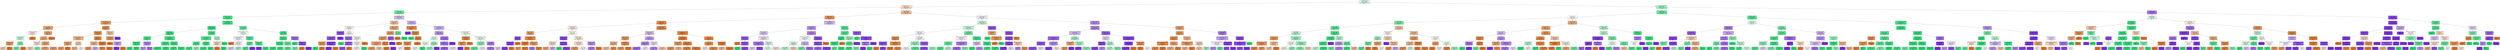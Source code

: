 digraph Tree {
node [shape=box, style="filled, rounded", color="black", fontname=helvetica] ;
edge [fontname=helvetica] ;
0 [label="pkt_size_min <= 47.5\ngini = 0.6461\nsamples = 175296\nvalue = [89977, 121474, 65449]\nclass = 1", fillcolor="#defbea"] ;
1 [label="pkt_size_max <= 108.5\ngini = 0.6294\nsamples = 97437\nvalue = [73705, 48251, 32004]\nclass = 0", fillcolor="#f9e1cf"] ;
0 -> 1 [labeldistance=2.5, labelangle=45, headlabel="True"] ;
2 [label="flow_iat_min <= 81.5\ngini = 0.3804\nsamples = 22673\nvalue = [2483, 27441, 5862]\nclass = 1", fillcolor="#70eca4"] ;
1 -> 2 ;
3 [label="pkt_size_max <= 107.5\ngini = 0.1579\nsamples = 16843\nvalue = [1370, 24286, 868]\nclass = 1", fillcolor="#4be78c"] ;
2 -> 3 ;
4 [label="pkt_size_var_approx <= 244.0\ngini = 0.3299\nsamples = 1093\nvalue = [1355, 255, 77]\nclass = 0", fillcolor="#eb9e67"] ;
3 -> 4 ;
5 [label="pkt_size_var_approx <= 45.0\ngini = 0.3725\nsamples = 784\nvalue = [925, 238, 44]\nclass = 0", fillcolor="#eda673"] ;
4 -> 5 ;
6 [label="pkt_size_max <= 54.0\ngini = 0.5817\nsamples = 42\nvalue = [34, 27, 7]\nclass = 0", fillcolor="#fbe9dd"] ;
5 -> 6 ;
7 [label="pkt_size_max <= 42.0\ngini = 0.5925\nsamples = 33\nvalue = [18, 27, 7]\nclass = 1", fillcolor="#cbf8de"] ;
6 -> 7 ;
8 [label="flow_iat_min <= 38.5\ngini = 0.2778\nsamples = 9\nvalue = [10, 0, 2]\nclass = 0", fillcolor="#ea9a61"] ;
7 -> 8 ;
9 [label="gini = 0.48\nsamples = 4\nvalue = [3, 0, 2]\nclass = 0", fillcolor="#f6d5bd"] ;
8 -> 9 ;
10 [label="gini = 0.0\nsamples = 5\nvalue = [7, 0, 0]\nclass = 0", fillcolor="#e58139"] ;
8 -> 10 ;
11 [label="bin_3 <= 6.5\ngini = 0.4888\nsamples = 24\nvalue = [8, 27, 5]\nclass = 1", fillcolor="#89f0b4"] ;
7 -> 11 ;
12 [label="gini = 0.4529\nsamples = 23\nvalue = [6, 27, 5]\nclass = 1", fillcolor="#7deeac"] ;
11 -> 12 ;
13 [label="gini = 0.0\nsamples = 1\nvalue = [2, 0, 0]\nclass = 0", fillcolor="#e58139"] ;
11 -> 13 ;
14 [label="gini = 0.0\nsamples = 9\nvalue = [16, 0, 0]\nclass = 0", fillcolor="#e58139"] ;
6 -> 14 ;
15 [label="pkt_size_max <= 52.5\ngini = 0.3527\nsamples = 742\nvalue = [891, 211, 37]\nclass = 0", fillcolor="#eca36e"] ;
5 -> 15 ;
16 [label="bin_3 <= 5.5\ngini = 0.416\nsamples = 603\nvalue = [660, 211, 37]\nclass = 0", fillcolor="#eeae7f"] ;
15 -> 16 ;
17 [label="flow_iat_min <= 80.5\ngini = 0.5274\nsamples = 83\nvalue = [72, 55, 5]\nclass = 0", fillcolor="#f9e3d3"] ;
16 -> 17 ;
18 [label="gini = 0.5167\nsamples = 71\nvalue = [66, 41, 5]\nclass = 0", fillcolor="#f6d3b9"] ;
17 -> 18 ;
19 [label="gini = 0.42\nsamples = 12\nvalue = [6, 14, 0]\nclass = 1", fillcolor="#8ef0b7"] ;
17 -> 19 ;
20 [label="pkt_size_max <= 50.0\ngini = 0.3837\nsamples = 520\nvalue = [588, 156, 32]\nclass = 0", fillcolor="#eda775"] ;
16 -> 20 ;
21 [label="gini = 0.3896\nsamples = 392\nvalue = [437, 127, 19]\nclass = 0", fillcolor="#eda978"] ;
20 -> 21 ;
22 [label="gini = 0.3608\nsamples = 128\nvalue = [151, 29, 13]\nclass = 0", fillcolor="#eca16c"] ;
20 -> 22 ;
23 [label="gini = 0.0\nsamples = 139\nvalue = [231, 0, 0]\nclass = 0", fillcolor="#e58139"] ;
15 -> 23 ;
24 [label="bin_5 <= 2.5\ngini = 0.1915\nsamples = 309\nvalue = [430, 17, 33]\nclass = 0", fillcolor="#e88f4f"] ;
4 -> 24 ;
25 [label="pkt_size_max <= 52.5\ngini = 0.1763\nsamples = 297\nvalue = [419, 17, 27]\nclass = 0", fillcolor="#e88e4d"] ;
24 -> 25 ;
26 [label="pkt_size_var_approx <= 294.0\ngini = 0.4012\nsamples = 35\nvalue = [39, 15, 0]\nclass = 0", fillcolor="#efb185"] ;
25 -> 26 ;
27 [label="pkt_size_avg <= 45.0\ngini = 0.32\nsamples = 17\nvalue = [24, 6, 0]\nclass = 0", fillcolor="#eca06a"] ;
26 -> 27 ;
28 [label="gini = 0.3367\nsamples = 16\nvalue = [22, 6, 0]\nclass = 0", fillcolor="#eca36f"] ;
27 -> 28 ;
29 [label="gini = 0.0\nsamples = 1\nvalue = [2, 0, 0]\nclass = 0", fillcolor="#e58139"] ;
27 -> 29 ;
30 [label="bin_3 <= 4.0\ngini = 0.4688\nsamples = 18\nvalue = [15, 9, 0]\nclass = 0", fillcolor="#f5cdb0"] ;
26 -> 30 ;
31 [label="gini = 0.4297\nsamples = 12\nvalue = [11, 5, 0]\nclass = 0", fillcolor="#f1ba93"] ;
30 -> 31 ;
32 [label="gini = 0.5\nsamples = 6\nvalue = [4, 4, 0]\nclass = 0", fillcolor="#ffffff"] ;
30 -> 32 ;
33 [label="flow_iat_min <= 27.5\ngini = 0.1324\nsamples = 262\nvalue = [380, 2, 27]\nclass = 0", fillcolor="#e78b48"] ;
25 -> 33 ;
34 [label="pkt_size_avg <= 62.5\ngini = 0.417\nsamples = 51\nvalue = [57, 0, 24]\nclass = 0", fillcolor="#f0b68c"] ;
33 -> 34 ;
35 [label="gini = 0.2994\nsamples = 39\nvalue = [49, 0, 11]\nclass = 0", fillcolor="#eb9d65"] ;
34 -> 35 ;
36 [label="gini = 0.4717\nsamples = 12\nvalue = [8, 0, 13]\nclass = 2", fillcolor="#cfb3f5"] ;
34 -> 36 ;
37 [label="pkt_size_max <= 64.5\ngini = 0.0301\nsamples = 211\nvalue = [323, 2, 3]\nclass = 0", fillcolor="#e5833c"] ;
33 -> 37 ;
38 [label="gini = 0.2213\nsamples = 25\nvalue = [36, 2, 3]\nclass = 0", fillcolor="#e89253"] ;
37 -> 38 ;
39 [label="gini = 0.0\nsamples = 186\nvalue = [287, 0, 0]\nclass = 0", fillcolor="#e58139"] ;
37 -> 39 ;
40 [label="pkt_size_avg <= 67.5\ngini = 0.4567\nsamples = 12\nvalue = [11, 0, 6]\nclass = 0", fillcolor="#f3c6a5"] ;
24 -> 40 ;
41 [label="pkt_size_max <= 92.0\ngini = 0.2604\nsamples = 9\nvalue = [11, 0, 2]\nclass = 0", fillcolor="#ea985d"] ;
40 -> 41 ;
42 [label="gini = 0.0\nsamples = 7\nvalue = [10, 0, 0]\nclass = 0", fillcolor="#e58139"] ;
41 -> 42 ;
43 [label="flow_iat_min <= 49.0\ngini = 0.4444\nsamples = 2\nvalue = [1, 0, 2]\nclass = 2", fillcolor="#c09cf2"] ;
41 -> 43 ;
44 [label="gini = 0.0\nsamples = 1\nvalue = [0, 0, 2]\nclass = 2", fillcolor="#8139e5"] ;
43 -> 44 ;
45 [label="gini = 0.0\nsamples = 1\nvalue = [1, 0, 0]\nclass = 0", fillcolor="#e58139"] ;
43 -> 45 ;
46 [label="gini = 0.0\nsamples = 3\nvalue = [0, 0, 4]\nclass = 2", fillcolor="#8139e5"] ;
40 -> 46 ;
47 [label="pkt_size_var_approx <= 793.0\ngini = 0.0628\nsamples = 15750\nvalue = [15, 24031, 791]\nclass = 1", fillcolor="#40e685"] ;
3 -> 47 ;
48 [label="pkt_size_avg <= 51.5\ngini = 0.0493\nsamples = 15029\nvalue = [9, 23086, 590]\nclass = 1", fillcolor="#3ee684"] ;
47 -> 48 ;
49 [label="bin_3 <= 1.5\ngini = 0.0433\nsamples = 14343\nvalue = [0, 22111, 501]\nclass = 1", fillcolor="#3de684"] ;
48 -> 49 ;
50 [label="flow_iat_min <= 78.5\ngini = 0.1454\nsamples = 44\nvalue = [0, 70, 6]\nclass = 1", fillcolor="#4ae78c"] ;
49 -> 50 ;
51 [label="pkt_size_avg <= 49.5\ngini = 0.0286\nsamples = 38\nvalue = [0, 68, 1]\nclass = 1", fillcolor="#3ce583"] ;
50 -> 51 ;
52 [label="gini = 0.0\nsamples = 1\nvalue = [0, 2, 0]\nclass = 1", fillcolor="#39e581"] ;
51 -> 52 ;
53 [label="gini = 0.0294\nsamples = 37\nvalue = [0, 66, 1]\nclass = 1", fillcolor="#3ce583"] ;
51 -> 53 ;
54 [label="flow_iat_min <= 79.5\ngini = 0.4082\nsamples = 6\nvalue = [0, 2, 5]\nclass = 2", fillcolor="#b388ef"] ;
50 -> 54 ;
55 [label="gini = 0.4444\nsamples = 2\nvalue = [0, 1, 2]\nclass = 2", fillcolor="#c09cf2"] ;
54 -> 55 ;
56 [label="gini = 0.375\nsamples = 4\nvalue = [0, 1, 3]\nclass = 2", fillcolor="#ab7bee"] ;
54 -> 56 ;
57 [label="pkt_size_var_approx <= 718.0\ngini = 0.043\nsamples = 14299\nvalue = [0, 22041, 495]\nclass = 1", fillcolor="#3de684"] ;
49 -> 57 ;
58 [label="bin_3 <= 2.5\ngini = 0.0414\nsamples = 13474\nvalue = [0, 20783, 449]\nclass = 1", fillcolor="#3de684"] ;
57 -> 58 ;
59 [label="gini = 0.0412\nsamples = 13030\nvalue = [0, 20082, 432]\nclass = 1", fillcolor="#3de684"] ;
58 -> 59 ;
60 [label="gini = 0.0462\nsamples = 444\nvalue = [0, 701, 17]\nclass = 1", fillcolor="#3ee684"] ;
58 -> 60 ;
61 [label="flow_iat_min <= 72.5\ngini = 0.0681\nsamples = 825\nvalue = [0, 1258, 46]\nclass = 1", fillcolor="#40e686"] ;
57 -> 61 ;
62 [label="gini = 0.1046\nsamples = 392\nvalue = [0, 597, 35]\nclass = 1", fillcolor="#45e788"] ;
61 -> 62 ;
63 [label="gini = 0.0322\nsamples = 433\nvalue = [0, 661, 11]\nclass = 1", fillcolor="#3ce583"] ;
61 -> 63 ;
64 [label="pkt_size_avg <= 63.0\ngini = 0.1674\nsamples = 686\nvalue = [9, 975, 89]\nclass = 1", fillcolor="#4de88e"] ;
48 -> 64 ;
65 [label="pkt_size_var_approx <= 596.0\ngini = 0.1634\nsamples = 681\nvalue = [6, 970, 89]\nclass = 1", fillcolor="#4ce88d"] ;
64 -> 65 ;
66 [label="bin_5 <= 0.5\ngini = 0.1896\nsamples = 482\nvalue = [4, 679, 76]\nclass = 1", fillcolor="#50e890"] ;
65 -> 66 ;
67 [label="gini = 0.188\nsamples = 480\nvalue = [3, 677, 76]\nclass = 1", fillcolor="#50e890"] ;
66 -> 67 ;
68 [label="gini = 0.4444\nsamples = 2\nvalue = [1, 2, 0]\nclass = 1", fillcolor="#9cf2c0"] ;
66 -> 68 ;
69 [label="bin_5 <= 0.5\ngini = 0.0938\nsamples = 199\nvalue = [2, 291, 13]\nclass = 1", fillcolor="#43e687"] ;
65 -> 69 ;
70 [label="gini = 0.0947\nsamples = 197\nvalue = [2, 288, 13]\nclass = 1", fillcolor="#43e688"] ;
69 -> 70 ;
71 [label="gini = 0.0\nsamples = 2\nvalue = [0, 3, 0]\nclass = 1", fillcolor="#39e581"] ;
69 -> 71 ;
72 [label="bin_5 <= 1.0\ngini = 0.4688\nsamples = 5\nvalue = [3, 5, 0]\nclass = 1", fillcolor="#b0f5cd"] ;
64 -> 72 ;
73 [label="pkt_size_min <= 40.5\ngini = 0.48\nsamples = 3\nvalue = [3, 2, 0]\nclass = 0", fillcolor="#f6d5bd"] ;
72 -> 73 ;
74 [label="gini = 0.0\nsamples = 2\nvalue = [3, 0, 0]\nclass = 0", fillcolor="#e58139"] ;
73 -> 74 ;
75 [label="gini = 0.0\nsamples = 1\nvalue = [0, 2, 0]\nclass = 1", fillcolor="#39e581"] ;
73 -> 75 ;
76 [label="gini = 0.0\nsamples = 2\nvalue = [0, 3, 0]\nclass = 1", fillcolor="#39e581"] ;
72 -> 76 ;
77 [label="flow_iat_min <= 52.5\ngini = 0.2966\nsamples = 721\nvalue = [6, 945, 201]\nclass = 1", fillcolor="#64eb9c"] ;
47 -> 77 ;
78 [label="pkt_size_var_approx <= 1017.0\ngini = 0.5028\nsamples = 189\nvalue = [1, 155, 145]\nclass = 1", fillcolor="#f2fdf7"] ;
77 -> 78 ;
79 [label="pkt_size_var_approx <= 881.0\ngini = 0.5028\nsamples = 172\nvalue = [1, 130, 141]\nclass = 2", fillcolor="#f5f0fd"] ;
78 -> 79 ;
80 [label="gini = 0.0\nsamples = 1\nvalue = [1, 0, 0]\nclass = 0", fillcolor="#e58139"] ;
79 -> 80 ;
81 [label="flow_iat_min <= 37.0\ngini = 0.4992\nsamples = 171\nvalue = [0, 130, 141]\nclass = 2", fillcolor="#f5f0fd"] ;
79 -> 81 ;
82 [label="gini = 0.4923\nsamples = 133\nvalue = [0, 92, 118]\nclass = 2", fillcolor="#e3d3f9"] ;
81 -> 82 ;
83 [label="gini = 0.4698\nsamples = 38\nvalue = [0, 38, 23]\nclass = 1", fillcolor="#b1f5cd"] ;
81 -> 83 ;
84 [label="pkt_size_avg <= 72.5\ngini = 0.2378\nsamples = 17\nvalue = [0, 25, 4]\nclass = 1", fillcolor="#59e995"] ;
78 -> 84 ;
85 [label="bin_3 <= 3.5\ngini = 0.2907\nsamples = 10\nvalue = [0, 14, 3]\nclass = 1", fillcolor="#63eb9c"] ;
84 -> 85 ;
86 [label="gini = 0.2188\nsamples = 9\nvalue = [0, 14, 2]\nclass = 1", fillcolor="#55e993"] ;
85 -> 86 ;
87 [label="gini = 0.0\nsamples = 1\nvalue = [0, 0, 1]\nclass = 2", fillcolor="#8139e5"] ;
85 -> 87 ;
88 [label="flow_iat_min <= 18.0\ngini = 0.1528\nsamples = 7\nvalue = [0, 11, 1]\nclass = 1", fillcolor="#4be78c"] ;
84 -> 88 ;
89 [label="gini = 0.0\nsamples = 1\nvalue = [0, 0, 1]\nclass = 2", fillcolor="#8139e5"] ;
88 -> 89 ;
90 [label="gini = 0.0\nsamples = 6\nvalue = [0, 11, 0]\nclass = 1", fillcolor="#39e581"] ;
88 -> 90 ;
91 [label="bin_3 <= 3.5\ngini = 0.1339\nsamples = 532\nvalue = [5, 790, 56]\nclass = 1", fillcolor="#48e78b"] ;
77 -> 91 ;
92 [label="flow_iat_min <= 77.5\ngini = 0.1127\nsamples = 526\nvalue = [4, 788, 46]\nclass = 1", fillcolor="#46e789"] ;
91 -> 92 ;
93 [label="flow_iat_min <= 74.5\ngini = 0.049\nsamples = 428\nvalue = [3, 662, 14]\nclass = 1", fillcolor="#3ee684"] ;
92 -> 93 ;
94 [label="gini = 0.0291\nsamples = 341\nvalue = [0, 534, 8]\nclass = 1", fillcolor="#3ce583"] ;
93 -> 94 ;
95 [label="gini = 0.1247\nsamples = 87\nvalue = [3, 128, 6]\nclass = 1", fillcolor="#47e78a"] ;
93 -> 95 ;
96 [label="bin_3 <= 2.5\ngini = 0.3315\nsamples = 98\nvalue = [1, 126, 32]\nclass = 1", fillcolor="#6ceca2"] ;
92 -> 96 ;
97 [label="gini = 0.3116\nsamples = 77\nvalue = [1, 106, 24]\nclass = 1", fillcolor="#67eb9e"] ;
96 -> 97 ;
98 [label="gini = 0.4082\nsamples = 21\nvalue = [0, 20, 8]\nclass = 1", fillcolor="#88efb3"] ;
96 -> 98 ;
99 [label="flow_iat_min <= 75.0\ngini = 0.3787\nsamples = 6\nvalue = [1, 2, 10]\nclass = 2", fillcolor="#a36fec"] ;
91 -> 99 ;
100 [label="gini = 0.0\nsamples = 1\nvalue = [0, 2, 0]\nclass = 1", fillcolor="#39e581"] ;
99 -> 100 ;
101 [label="pkt_size_avg <= 61.0\ngini = 0.1653\nsamples = 5\nvalue = [1, 0, 10]\nclass = 2", fillcolor="#8e4de8"] ;
99 -> 101 ;
102 [label="gini = 0.0\nsamples = 1\nvalue = [1, 0, 0]\nclass = 0", fillcolor="#e58139"] ;
101 -> 102 ;
103 [label="gini = 0.0\nsamples = 4\nvalue = [0, 0, 10]\nclass = 2", fillcolor="#8139e5"] ;
101 -> 103 ;
104 [label="pkt_size_var_approx <= 393.0\ngini = 0.5788\nsamples = 5830\nvalue = [1113, 3155, 4994]\nclass = 2", fillcolor="#d9c3f7"] ;
2 -> 104 ;
105 [label="pkt_size_avg <= 45.5\ngini = 0.5719\nsamples = 919\nvalue = [839, 301, 295]\nclass = 0", fillcolor="#f3c3a1"] ;
104 -> 105 ;
106 [label="pkt_size_var_approx <= 8.0\ngini = 0.6654\nsamples = 387\nvalue = [218, 188, 197]\nclass = 0", fillcolor="#fef8f5"] ;
105 -> 106 ;
107 [label="pkt_size_min <= 41.0\ngini = 0.2038\nsamples = 57\nvalue = [9, 1, 78]\nclass = 2", fillcolor="#9152e8"] ;
106 -> 107 ;
108 [label="flow_iat_min <= 64699.5\ngini = 0.229\nsamples = 51\nvalue = [9, 1, 67]\nclass = 2", fillcolor="#9456e9"] ;
107 -> 108 ;
109 [label="flow_iat_min <= 87.5\ngini = 0.2188\nsamples = 4\nvalue = [7, 1, 0]\nclass = 0", fillcolor="#e99355"] ;
108 -> 109 ;
110 [label="gini = 0.0\nsamples = 1\nvalue = [0, 1, 0]\nclass = 1", fillcolor="#39e581"] ;
109 -> 110 ;
111 [label="gini = 0.0\nsamples = 3\nvalue = [7, 0, 0]\nclass = 0", fillcolor="#e58139"] ;
109 -> 111 ;
112 [label="flow_iat_min <= 143659.0\ngini = 0.0563\nsamples = 47\nvalue = [2, 0, 67]\nclass = 2", fillcolor="#853fe6"] ;
108 -> 112 ;
113 [label="gini = 0.0\nsamples = 45\nvalue = [0, 0, 67]\nclass = 2", fillcolor="#8139e5"] ;
112 -> 113 ;
114 [label="gini = 0.0\nsamples = 2\nvalue = [2, 0, 0]\nclass = 0", fillcolor="#e58139"] ;
112 -> 114 ;
115 [label="gini = 0.0\nsamples = 6\nvalue = [0, 0, 11]\nclass = 2", fillcolor="#8139e5"] ;
107 -> 115 ;
116 [label="bin_3 <= 1.5\ngini = 0.6501\nsamples = 330\nvalue = [209, 187, 119]\nclass = 0", fillcolor="#fdf7f2"] ;
106 -> 116 ;
117 [label="flow_iat_min <= 83.0\ngini = 0.3447\nsamples = 42\nvalue = [2, 10, 45]\nclass = 2", fillcolor="#a16cec"] ;
116 -> 117 ;
118 [label="gini = 0.0\nsamples = 1\nvalue = [0, 2, 0]\nclass = 1", fillcolor="#39e581"] ;
117 -> 118 ;
119 [label="pkt_size_max <= 50.0\ngini = 0.3081\nsamples = 41\nvalue = [2, 8, 45]\nclass = 2", fillcolor="#9c63eb"] ;
117 -> 119 ;
120 [label="gini = 0.2563\nsamples = 40\nvalue = [0, 8, 45]\nclass = 2", fillcolor="#975cea"] ;
119 -> 120 ;
121 [label="gini = 0.0\nsamples = 1\nvalue = [2, 0, 0]\nclass = 0", fillcolor="#e58139"] ;
119 -> 121 ;
122 [label="pkt_size_max <= 60.0\ngini = 0.6203\nsamples = 288\nvalue = [207, 177, 74]\nclass = 0", fillcolor="#fcf2ea"] ;
116 -> 122 ;
123 [label="pkt_size_max <= 57.5\ngini = 0.6235\nsamples = 281\nvalue = [196, 177, 74]\nclass = 0", fillcolor="#fdf6f1"] ;
122 -> 123 ;
124 [label="gini = 0.6238\nsamples = 279\nvalue = [196, 173, 74]\nclass = 0", fillcolor="#fdf4ee"] ;
123 -> 124 ;
125 [label="gini = 0.0\nsamples = 2\nvalue = [0, 4, 0]\nclass = 1", fillcolor="#39e581"] ;
123 -> 125 ;
126 [label="gini = 0.0\nsamples = 7\nvalue = [11, 0, 0]\nclass = 0", fillcolor="#e58139"] ;
122 -> 126 ;
127 [label="flow_iat_min <= 145978.0\ngini = 0.4106\nsamples = 532\nvalue = [621, 113, 98]\nclass = 0", fillcolor="#eda673"] ;
105 -> 127 ;
128 [label="pkt_size_min <= 43.0\ngini = 0.3872\nsamples = 514\nvalue = [615, 91, 98]\nclass = 0", fillcolor="#eca36e"] ;
127 -> 128 ;
129 [label="flow_iat_min <= 5714.5\ngini = 0.3628\nsamples = 499\nvalue = [611, 91, 78]\nclass = 0", fillcolor="#eba06a"] ;
128 -> 129 ;
130 [label="pkt_size_var_approx <= 358.0\ngini = 0.384\nsamples = 455\nvalue = [544, 90, 75]\nclass = 0", fillcolor="#eca36e"] ;
129 -> 130 ;
131 [label="gini = 0.3657\nsamples = 423\nvalue = [516, 86, 59]\nclass = 0", fillcolor="#eca16b"] ;
130 -> 131 ;
132 [label="gini = 0.5417\nsamples = 32\nvalue = [28, 4, 16]\nclass = 0", fillcolor="#f5d0b5"] ;
130 -> 132 ;
133 [label="bin_3 <= 3.5\ngini = 0.1075\nsamples = 44\nvalue = [67, 1, 3]\nclass = 0", fillcolor="#e78845"] ;
129 -> 133 ;
134 [label="gini = 0.029\nsamples = 42\nvalue = [67, 1, 0]\nclass = 0", fillcolor="#e5833c"] ;
133 -> 134 ;
135 [label="gini = 0.0\nsamples = 2\nvalue = [0, 0, 3]\nclass = 2", fillcolor="#8139e5"] ;
133 -> 135 ;
136 [label="bin_3 <= 3.5\ngini = 0.2778\nsamples = 15\nvalue = [4, 0, 20]\nclass = 2", fillcolor="#9a61ea"] ;
128 -> 136 ;
137 [label="gini = 0.0\nsamples = 12\nvalue = [0, 0, 20]\nclass = 2", fillcolor="#8139e5"] ;
136 -> 137 ;
138 [label="gini = 0.0\nsamples = 3\nvalue = [4, 0, 0]\nclass = 0", fillcolor="#e58139"] ;
136 -> 138 ;
139 [label="bin_3 <= 1.5\ngini = 0.3367\nsamples = 18\nvalue = [6, 22, 0]\nclass = 1", fillcolor="#6feca3"] ;
127 -> 139 ;
140 [label="gini = 0.0\nsamples = 4\nvalue = [6, 0, 0]\nclass = 0", fillcolor="#e58139"] ;
139 -> 140 ;
141 [label="gini = 0.0\nsamples = 14\nvalue = [0, 22, 0]\nclass = 1", fillcolor="#39e581"] ;
139 -> 141 ;
142 [label="pkt_size_max <= 103.5\ngini = 0.5054\nsamples = 4911\nvalue = [274, 2854, 4699]\nclass = 2", fillcolor="#d0b6f5"] ;
104 -> 142 ;
143 [label="pkt_size_var_approx <= 399.0\ngini = 0.1255\nsamples = 150\nvalue = [212, 6, 9]\nclass = 0", fillcolor="#e78a47"] ;
142 -> 143 ;
144 [label="gini = 0.0\nsamples = 2\nvalue = [0, 0, 2]\nclass = 2", fillcolor="#8139e5"] ;
143 -> 144 ;
145 [label="pkt_size_min <= 36.0\ngini = 0.1105\nsamples = 148\nvalue = [212, 6, 7]\nclass = 0", fillcolor="#e78945"] ;
143 -> 145 ;
146 [label="gini = 0.0\nsamples = 1\nvalue = [0, 1, 0]\nclass = 1", fillcolor="#39e581"] ;
145 -> 146 ;
147 [label="bin_5 <= 1.5\ngini = 0.1028\nsamples = 147\nvalue = [212, 5, 7]\nclass = 0", fillcolor="#e68844"] ;
145 -> 147 ;
148 [label="pkt_size_max <= 56.0\ngini = 0.1907\nsamples = 74\nvalue = [104, 5, 7]\nclass = 0", fillcolor="#e88f4f"] ;
147 -> 148 ;
149 [label="gini = 0.6667\nsamples = 6\nvalue = [2, 2, 2]\nclass = 0", fillcolor="#ffffff"] ;
148 -> 149 ;
150 [label="gini = 0.1374\nsamples = 68\nvalue = [102, 3, 5]\nclass = 0", fillcolor="#e78b48"] ;
148 -> 150 ;
151 [label="gini = 0.0\nsamples = 73\nvalue = [108, 0, 0]\nclass = 0", fillcolor="#e58139"] ;
147 -> 151 ;
152 [label="pkt_size_var_approx <= 644.0\ngini = 0.4787\nsamples = 4761\nvalue = [62, 2848, 4690]\nclass = 2", fillcolor="#ceb2f5"] ;
142 -> 152 ;
153 [label="flow_iat_min <= 84.5\ngini = 0.4376\nsamples = 3381\nvalue = [23, 1705, 3678]\nclass = 2", fillcolor="#bc95f1"] ;
152 -> 153 ;
154 [label="bin_3 <= 2.5\ngini = 0.5014\nsamples = 972\nvalue = [6, 823, 714]\nclass = 1", fillcolor="#e5fcee"] ;
153 -> 154 ;
155 [label="bin_5 <= 1.0\ngini = 0.4997\nsamples = 821\nvalue = [0, 668, 634]\nclass = 1", fillcolor="#f5fef9"] ;
154 -> 155 ;
156 [label="gini = 0.4997\nsamples = 820\nvalue = [0, 667, 634]\nclass = 1", fillcolor="#f5fef9"] ;
155 -> 156 ;
157 [label="gini = 0.0\nsamples = 1\nvalue = [0, 1, 0]\nclass = 1", fillcolor="#39e581"] ;
155 -> 157 ;
158 [label="bin_3 <= 5.5\ngini = 0.4755\nsamples = 151\nvalue = [6, 155, 80]\nclass = 1", fillcolor="#a3f3c4"] ;
154 -> 158 ;
159 [label="gini = 0.4723\nsamples = 150\nvalue = [6, 155, 78]\nclass = 1", fillcolor="#a0f3c3"] ;
158 -> 159 ;
160 [label="gini = 0.0\nsamples = 1\nvalue = [0, 0, 2]\nclass = 2", fillcolor="#8139e5"] ;
158 -> 160 ;
161 [label="pkt_size_min <= 42.0\ngini = 0.3591\nsamples = 2409\nvalue = [17, 882, 2964]\nclass = 2", fillcolor="#a775ed"] ;
153 -> 161 ;
162 [label="pkt_size_avg <= 51.0\ngini = 0.3645\nsamples = 2362\nvalue = [17, 882, 2883]\nclass = 2", fillcolor="#a876ed"] ;
161 -> 162 ;
163 [label="gini = 0.3169\nsamples = 2039\nvalue = [0, 642, 2610]\nclass = 2", fillcolor="#a06aeb"] ;
162 -> 163 ;
164 [label="gini = 0.5286\nsamples = 323\nvalue = [17, 240, 273]\nclass = 2", fillcolor="#f1e8fc"] ;
162 -> 164 ;
165 [label="gini = 0.0\nsamples = 47\nvalue = [0, 0, 81]\nclass = 2", fillcolor="#8139e5"] ;
161 -> 165 ;
166 [label="pkt_size_max <= 107.5\ngini = 0.5155\nsamples = 1380\nvalue = [39, 1143, 1012]\nclass = 1", fillcolor="#e9fcf1"] ;
152 -> 166 ;
167 [label="pkt_size_max <= 104.5\ngini = 0.0713\nsamples = 18\nvalue = [26, 0, 1]\nclass = 0", fillcolor="#e68641"] ;
166 -> 167 ;
168 [label="pkt_size_avg <= 56.5\ngini = 0.18\nsamples = 7\nvalue = [9, 0, 1]\nclass = 0", fillcolor="#e88f4f"] ;
167 -> 168 ;
169 [label="gini = 0.0\nsamples = 1\nvalue = [0, 0, 1]\nclass = 2", fillcolor="#8139e5"] ;
168 -> 169 ;
170 [label="gini = 0.0\nsamples = 6\nvalue = [9, 0, 0]\nclass = 0", fillcolor="#e58139"] ;
168 -> 170 ;
171 [label="gini = 0.0\nsamples = 11\nvalue = [17, 0, 0]\nclass = 0", fillcolor="#e58139"] ;
167 -> 171 ;
172 [label="pkt_size_var_approx <= 826.0\ngini = 0.5041\nsamples = 1362\nvalue = [13, 1143, 1011]\nclass = 1", fillcolor="#e8fcf1"] ;
166 -> 172 ;
173 [label="flow_iat_min <= 88.5\ngini = 0.4263\nsamples = 851\nvalue = [10, 930, 393]\nclass = 1", fillcolor="#8ef0b7"] ;
172 -> 173 ;
174 [label="gini = 0.3097\nsamples = 557\nvalue = [9, 710, 156]\nclass = 1", fillcolor="#66eb9e"] ;
173 -> 174 ;
175 [label="gini = 0.5015\nsamples = 294\nvalue = [1, 220, 237]\nclass = 2", fillcolor="#f6f1fd"] ;
173 -> 175 ;
176 [label="bin_5 <= 0.5\ngini = 0.3857\nsamples = 511\nvalue = [3, 213, 618]\nclass = 2", fillcolor="#ad7eee"] ;
172 -> 176 ;
177 [label="gini = 0.3837\nsamples = 506\nvalue = [3, 209, 613]\nclass = 2", fillcolor="#ac7dee"] ;
176 -> 177 ;
178 [label="gini = 0.4938\nsamples = 5\nvalue = [0, 4, 5]\nclass = 2", fillcolor="#e6d7fa"] ;
176 -> 178 ;
179 [label="pkt_size_avg <= 109.5\ngini = 0.5568\nsamples = 74764\nvalue = [71222, 20810, 26142]\nclass = 0", fillcolor="#f2c19e"] ;
1 -> 179 ;
180 [label="pkt_size_max <= 206.5\ngini = 0.2914\nsamples = 52317\nvalue = [68990, 5009, 8845]\nclass = 0", fillcolor="#ea995e"] ;
179 -> 180 ;
181 [label="pkt_size_max <= 147.5\ngini = 0.1799\nsamples = 47857\nvalue = [68394, 2602, 4767]\nclass = 0", fillcolor="#e88e4e"] ;
180 -> 181 ;
182 [label="pkt_size_max <= 119.5\ngini = 0.6547\nsamples = 2608\nvalue = [1708, 1079, 1316]\nclass = 0", fillcolor="#fbede3"] ;
181 -> 182 ;
183 [label="flow_iat_min <= 27.5\ngini = 0.3315\nsamples = 301\nvalue = [381, 5, 94]\nclass = 0", fillcolor="#eca16c"] ;
182 -> 183 ;
184 [label="bin_3 <= 4.5\ngini = 0.1732\nsamples = 59\nvalue = [9, 0, 85]\nclass = 2", fillcolor="#8e4ee8"] ;
183 -> 184 ;
185 [label="pkt_size_min <= 43.0\ngini = 0.1232\nsamples = 57\nvalue = [6, 0, 85]\nclass = 2", fillcolor="#8a47e7"] ;
184 -> 185 ;
186 [label="gini = 0.0858\nsamples = 56\nvalue = [4, 0, 85]\nclass = 2", fillcolor="#8742e6"] ;
185 -> 186 ;
187 [label="gini = 0.0\nsamples = 1\nvalue = [2, 0, 0]\nclass = 0", fillcolor="#e58139"] ;
185 -> 187 ;
188 [label="gini = 0.0\nsamples = 2\nvalue = [3, 0, 0]\nclass = 0", fillcolor="#e58139"] ;
184 -> 188 ;
189 [label="pkt_size_var_approx <= 1371.0\ngini = 0.0705\nsamples = 242\nvalue = [372, 5, 9]\nclass = 0", fillcolor="#e68640"] ;
183 -> 189 ;
190 [label="pkt_size_avg <= 53.5\ngini = 0.0544\nsamples = 225\nvalue = [350, 5, 5]\nclass = 0", fillcolor="#e6853f"] ;
189 -> 190 ;
191 [label="gini = 0.3457\nsamples = 5\nvalue = [7, 2, 0]\nclass = 0", fillcolor="#eca572"] ;
190 -> 191 ;
192 [label="gini = 0.0448\nsamples = 220\nvalue = [343, 3, 5]\nclass = 0", fillcolor="#e6843e"] ;
190 -> 192 ;
193 [label="pkt_size_max <= 110.5\ngini = 0.2604\nsamples = 17\nvalue = [22, 0, 4]\nclass = 0", fillcolor="#ea985d"] ;
189 -> 193 ;
194 [label="gini = 0.375\nsamples = 2\nvalue = [1, 0, 3]\nclass = 2", fillcolor="#ab7bee"] ;
193 -> 194 ;
195 [label="gini = 0.0868\nsamples = 15\nvalue = [21, 0, 1]\nclass = 0", fillcolor="#e68742"] ;
193 -> 195 ;
196 [label="flow_iat_min <= 34.5\ngini = 0.6642\nsamples = 2307\nvalue = [1327, 1074, 1222]\nclass = 0", fillcolor="#fef9f6"] ;
182 -> 196 ;
197 [label="pkt_size_avg <= 61.5\ngini = 0.1934\nsamples = 611\nvalue = [36, 65, 859]\nclass = 2", fillcolor="#8f4fe8"] ;
196 -> 197 ;
198 [label="flow_iat_min <= 17.5\ngini = 0.6224\nsamples = 16\nvalue = [14, 6, 8]\nclass = 0", fillcolor="#f7d9c4"] ;
197 -> 198 ;
199 [label="gini = 0.4178\nsamples = 8\nvalue = [11, 3, 1]\nclass = 0", fillcolor="#eeab7b"] ;
198 -> 199 ;
200 [label="gini = 0.6036\nsamples = 8\nvalue = [3, 3, 7]\nclass = 2", fillcolor="#cdb0f5"] ;
198 -> 200 ;
201 [label="flow_iat_min <= 9.0\ngini = 0.1617\nsamples = 595\nvalue = [22, 59, 851]\nclass = 2", fillcolor="#8d4be7"] ;
197 -> 201 ;
202 [label="gini = 0.0\nsamples = 3\nvalue = [0, 7, 0]\nclass = 1", fillcolor="#39e581"] ;
201 -> 202 ;
203 [label="gini = 0.1499\nsamples = 592\nvalue = [22, 52, 851]\nclass = 2", fillcolor="#8c4ae7"] ;
201 -> 203 ;
204 [label="pkt_size_min <= 42.0\ngini = 0.6028\nsamples = 1696\nvalue = [1291, 1009, 363]\nclass = 0", fillcolor="#fbeadd"] ;
196 -> 204 ;
205 [label="pkt_size_avg <= 61.5\ngini = 0.5567\nsamples = 1527\nvalue = [1273, 939, 179]\nclass = 0", fillcolor="#f9e2d1"] ;
204 -> 205 ;
206 [label="gini = 0.3157\nsamples = 358\nvalue = [456, 89, 17]\nclass = 0", fillcolor="#eb9d65"] ;
205 -> 206 ;
207 [label="gini = 0.5766\nsamples = 1169\nvalue = [817, 850, 162]\nclass = 1", fillcolor="#f9fefb"] ;
205 -> 207 ;
208 [label="pkt_size_min <= 45.5\ngini = 0.4718\nsamples = 169\nvalue = [18, 70, 184]\nclass = 2", fillcolor="#b88ff0"] ;
204 -> 208 ;
209 [label="gini = 0.3993\nsamples = 159\nvalue = [0, 70, 184]\nclass = 2", fillcolor="#b184ef"] ;
208 -> 209 ;
210 [label="gini = 0.0\nsamples = 10\nvalue = [18, 0, 0]\nclass = 0", fillcolor="#e58139"] ;
208 -> 210 ;
211 [label="flow_iat_min <= 30.5\ngini = 0.1312\nsamples = 45249\nvalue = [66686, 1523, 3451]\nclass = 0", fillcolor="#e78a47"] ;
181 -> 211 ;
212 [label="pkt_size_max <= 149.5\ngini = 0.5057\nsamples = 2523\nvalue = [1530, 116, 2372]\nclass = 2", fillcolor="#d4bcf6"] ;
211 -> 212 ;
213 [label="pkt_size_avg <= 82.5\ngini = 0.3085\nsamples = 341\nvalue = [452, 7, 97]\nclass = 0", fillcolor="#eb9e66"] ;
212 -> 213 ;
214 [label="flow_iat_min <= 24.5\ngini = 0.4199\nsamples = 153\nvalue = [176, 6, 64]\nclass = 0", fillcolor="#efb185"] ;
213 -> 214 ;
215 [label="gini = 0.4751\nsamples = 101\nvalue = [102, 3, 55]\nclass = 0", fillcolor="#f3c7a6"] ;
214 -> 215 ;
216 [label="gini = 0.2474\nsamples = 52\nvalue = [74, 3, 9]\nclass = 0", fillcolor="#e99558"] ;
214 -> 216 ;
217 [label="pkt_size_max <= 148.5\ngini = 0.196\nsamples = 188\nvalue = [276, 1, 33]\nclass = 0", fillcolor="#e89051"] ;
213 -> 217 ;
218 [label="gini = 0.3084\nsamples = 70\nvalue = [102, 0, 24]\nclass = 0", fillcolor="#eb9f68"] ;
217 -> 218 ;
219 [label="gini = 0.1033\nsamples = 118\nvalue = [174, 1, 9]\nclass = 0", fillcolor="#e68844"] ;
217 -> 219 ;
220 [label="bin_5 <= 0.5\ngini = 0.4702\nsamples = 2182\nvalue = [1078, 109, 2275]\nclass = 2", fillcolor="#c09cf2"] ;
212 -> 220 ;
221 [label="flow_iat_min <= 24.5\ngini = 0.4259\nsamples = 1507\nvalue = [609, 82, 1722]\nclass = 2", fillcolor="#b185ef"] ;
220 -> 221 ;
222 [label="gini = 0.3615\nsamples = 1184\nvalue = [375, 55, 1471]\nclass = 2", fillcolor="#a571ec"] ;
221 -> 222 ;
223 [label="gini = 0.548\nsamples = 323\nvalue = [234, 27, 251]\nclass = 2", fillcolor="#f7f3fd"] ;
221 -> 223 ;
224 [label="pkt_size_avg <= 85.5\ngini = 0.5215\nsamples = 675\nvalue = [469, 27, 553]\nclass = 2", fillcolor="#ede2fb"] ;
220 -> 224 ;
225 [label="gini = 0.4236\nsamples = 333\nvalue = [137, 12, 366]\nclass = 2", fillcolor="#b387ef"] ;
224 -> 225 ;
226 [label="gini = 0.49\nsamples = 342\nvalue = [332, 15, 187]\nclass = 0", fillcolor="#f4caac"] ;
224 -> 226 ;
227 [label="pkt_size_var_approx <= 2555.0\ngini = 0.0715\nsamples = 42726\nvalue = [65156, 1407, 1079]\nclass = 0", fillcolor="#e68640"] ;
211 -> 227 ;
228 [label="flow_iat_min <= 70.5\ngini = 0.0439\nsamples = 31476\nvalue = [48722, 836, 277]\nclass = 0", fillcolor="#e6843d"] ;
227 -> 228 ;
229 [label="flow_iat_min <= 57.5\ngini = 0.3369\nsamples = 620\nvalue = [795, 102, 94]\nclass = 0", fillcolor="#eb9d65"] ;
228 -> 229 ;
230 [label="gini = 0.2861\nsamples = 491\nvalue = [659, 36, 94]\nclass = 0", fillcolor="#ea995e"] ;
229 -> 230 ;
231 [label="gini = 0.44\nsamples = 129\nvalue = [136, 66, 0]\nclass = 0", fillcolor="#f2be99"] ;
229 -> 231 ;
232 [label="pkt_size_avg <= 72.5\ngini = 0.037\nsamples = 30856\nvalue = [47927, 734, 183]\nclass = 0", fillcolor="#e5833d"] ;
228 -> 232 ;
233 [label="gini = 0.1484\nsamples = 1691\nvalue = [2443, 168, 43]\nclass = 0", fillcolor="#e78c4a"] ;
232 -> 233 ;
234 [label="gini = 0.0302\nsamples = 29165\nvalue = [45484, 566, 140]\nclass = 0", fillcolor="#e5833c"] ;
232 -> 234 ;
235 [label="bin_3 <= 2.5\ngini = 0.1452\nsamples = 11250\nvalue = [16434, 571, 802]\nclass = 0", fillcolor="#e78b49"] ;
227 -> 235 ;
236 [label="bin_3 <= 1.5\ngini = 0.2339\nsamples = 6255\nvalue = [8632, 521, 766]\nclass = 0", fillcolor="#e99355"] ;
235 -> 236 ;
237 [label="gini = 0.6522\nsamples = 33\nvalue = [22, 18, 13]\nclass = 0", fillcolor="#fcf1e8"] ;
236 -> 237 ;
238 [label="gini = 0.23\nsamples = 6222\nvalue = [8610, 503, 753]\nclass = 0", fillcolor="#e99254"] ;
236 -> 238 ;
239 [label="flow_iat_min <= 38.5\ngini = 0.0216\nsamples = 4995\nvalue = [7802, 50, 36]\nclass = 0", fillcolor="#e5823b"] ;
235 -> 239 ;
240 [label="gini = 0.4483\nsamples = 37\nvalue = [37, 0, 19]\nclass = 0", fillcolor="#f2c29f"] ;
239 -> 240 ;
241 [label="gini = 0.017\nsamples = 4958\nvalue = [7765, 50, 17]\nclass = 0", fillcolor="#e5823b"] ;
239 -> 241 ;
242 [label="pkt_size_var_approx <= 11728.0\ngini = 0.5457\nsamples = 4460\nvalue = [596, 2407, 4078]\nclass = 2", fillcolor="#d2b8f6"] ;
180 -> 242 ;
243 [label="pkt_size_avg <= 88.5\ngini = 0.4979\nsamples = 3774\nvalue = [595, 1443, 3931]\nclass = 2", fillcolor="#ba92f1"] ;
242 -> 243 ;
244 [label="flow_iat_min <= 55.0\ngini = 0.6221\nsamples = 647\nvalue = [213, 293, 505]\nclass = 2", fillcolor="#dac5f7"] ;
243 -> 244 ;
245 [label="pkt_size_min <= 36.0\ngini = 0.2924\nsamples = 121\nvalue = [8, 23, 152]\nclass = 2", fillcolor="#995fea"] ;
244 -> 245 ;
246 [label="gini = 0.0\nsamples = 5\nvalue = [5, 0, 0]\nclass = 0", fillcolor="#e58139"] ;
245 -> 246 ;
247 [label="pkt_size_avg <= 75.5\ngini = 0.2538\nsamples = 116\nvalue = [3, 23, 152]\nclass = 2", fillcolor="#965ae9"] ;
245 -> 247 ;
248 [label="gini = 0.0\nsamples = 6\nvalue = [0, 10, 0]\nclass = 1", fillcolor="#39e581"] ;
247 -> 248 ;
249 [label="gini = 0.1751\nsamples = 110\nvalue = [3, 13, 152]\nclass = 2", fillcolor="#8e4de8"] ;
247 -> 249 ;
250 [label="pkt_size_var_approx <= 3012.0\ngini = 0.6506\nsamples = 526\nvalue = [205, 270, 353]\nclass = 2", fillcolor="#ece2fb"] ;
244 -> 250 ;
251 [label="pkt_size_var_approx <= 2880.0\ngini = 0.3914\nsamples = 151\nvalue = [42, 18, 188]\nclass = 2", fillcolor="#a673ed"] ;
250 -> 251 ;
252 [label="gini = 0.5729\nsamples = 62\nvalue = [39, 9, 50]\nclass = 2", fillcolor="#e8dafa"] ;
251 -> 252 ;
253 [label="gini = 0.1496\nsamples = 89\nvalue = [3, 9, 138]\nclass = 2", fillcolor="#8c4ae7"] ;
251 -> 253 ;
254 [label="pkt_size_avg <= 85.5\ngini = 0.6513\nsamples = 375\nvalue = [163, 252, 165]\nclass = 1", fillcolor="#d5fae5"] ;
250 -> 254 ;
255 [label="gini = 0.5823\nsamples = 209\nvalue = [31, 151, 131]\nclass = 1", fillcolor="#e9fcf1"] ;
254 -> 255 ;
256 [label="gini = 0.5963\nsamples = 166\nvalue = [132, 101, 34]\nclass = 0", fillcolor="#fae7da"] ;
254 -> 256 ;
257 [label="pkt_size_max <= 279.5\ngini = 0.4628\nsamples = 3127\nvalue = [382, 1150, 3426]\nclass = 2", fillcolor="#b489ef"] ;
243 -> 257 ;
258 [label="pkt_size_var_approx <= 5273.0\ngini = 0.6277\nsamples = 1169\nvalue = [324, 814, 708]\nclass = 1", fillcolor="#edfdf3"] ;
257 -> 258 ;
259 [label="bin_3 <= 2.5\ngini = 0.6346\nsamples = 889\nvalue = [302, 655, 445]\nclass = 1", fillcolor="#d4f9e3"] ;
258 -> 259 ;
260 [label="gini = 0.5752\nsamples = 668\nvalue = [125, 575, 352]\nclass = 1", fillcolor="#c0f7d7"] ;
259 -> 260 ;
261 [label="gini = 0.6214\nsamples = 221\nvalue = [177, 80, 93]\nclass = 0", fillcolor="#f7d6be"] ;
259 -> 261 ;
262 [label="pkt_size_avg <= 99.5\ngini = 0.5184\nsamples = 280\nvalue = [22, 159, 263]\nclass = 2", fillcolor="#d1b7f6"] ;
258 -> 262 ;
263 [label="gini = 0.4054\nsamples = 77\nvalue = [10, 100, 24]\nclass = 1", fillcolor="#76eda8"] ;
262 -> 263 ;
264 [label="gini = 0.3679\nsamples = 203\nvalue = [12, 59, 239]\nclass = 2", fillcolor="#a571ec"] ;
262 -> 264 ;
265 [label="pkt_size_min <= 45.0\ngini = 0.2252\nsamples = 1958\nvalue = [58, 336, 2718]\nclass = 2", fillcolor="#9355e9"] ;
257 -> 265 ;
266 [label="flow_iat_min <= 83.5\ngini = 0.2113\nsamples = 1943\nvalue = [30, 336, 2718]\nclass = 2", fillcolor="#9253e8"] ;
265 -> 266 ;
267 [label="gini = 0.3423\nsamples = 641\nvalue = [12, 209, 807]\nclass = 2", fillcolor="#a36eec"] ;
266 -> 267 ;
268 [label="gini = 0.1322\nsamples = 1302\nvalue = [18, 127, 1911]\nclass = 2", fillcolor="#8a48e7"] ;
266 -> 268 ;
269 [label="gini = 0.0\nsamples = 15\nvalue = [28, 0, 0]\nclass = 0", fillcolor="#e58139"] ;
265 -> 269 ;
270 [label="flow_iat_min <= 92.5\ngini = 0.231\nsamples = 686\nvalue = [1, 964, 147]\nclass = 1", fillcolor="#57e994"] ;
242 -> 270 ;
271 [label="pkt_size_avg <= 100.5\ngini = 0.2161\nsamples = 677\nvalue = [1, 962, 134]\nclass = 1", fillcolor="#55e993"] ;
270 -> 271 ;
272 [label="bin_5 <= 0.5\ngini = 0.0057\nsamples = 432\nvalue = [1, 698, 1]\nclass = 1", fillcolor="#3ae581"] ;
271 -> 272 ;
273 [label="pkt_size_max <= 389.5\ngini = 0.0029\nsamples = 431\nvalue = [0, 698, 1]\nclass = 1", fillcolor="#39e581"] ;
272 -> 273 ;
274 [label="gini = 0.32\nsamples = 3\nvalue = [0, 4, 1]\nclass = 1", fillcolor="#6aeca0"] ;
273 -> 274 ;
275 [label="gini = 0.0\nsamples = 428\nvalue = [0, 694, 0]\nclass = 1", fillcolor="#39e581"] ;
273 -> 275 ;
276 [label="gini = 0.0\nsamples = 1\nvalue = [1, 0, 0]\nclass = 0", fillcolor="#e58139"] ;
272 -> 276 ;
277 [label="pkt_size_max <= 489.0\ngini = 0.4456\nsamples = 245\nvalue = [0, 264, 133]\nclass = 1", fillcolor="#9df2c0"] ;
271 -> 277 ;
278 [label="bin_3 <= 2.5\ngini = 0.1975\nsamples = 179\nvalue = [0, 264, 33]\nclass = 1", fillcolor="#52e891"] ;
277 -> 278 ;
279 [label="gini = 0.1647\nsamples = 161\nvalue = [0, 241, 24]\nclass = 1", fillcolor="#4de88e"] ;
278 -> 279 ;
280 [label="gini = 0.4043\nsamples = 18\nvalue = [0, 23, 9]\nclass = 1", fillcolor="#86efb2"] ;
278 -> 280 ;
281 [label="gini = 0.0\nsamples = 66\nvalue = [0, 0, 100]\nclass = 2", fillcolor="#8139e5"] ;
277 -> 281 ;
282 [label="pkt_size_max <= 405.0\ngini = 0.2311\nsamples = 9\nvalue = [0, 2, 13]\nclass = 2", fillcolor="#9457e9"] ;
270 -> 282 ;
283 [label="gini = 0.0\nsamples = 1\nvalue = [0, 1, 0]\nclass = 1", fillcolor="#39e581"] ;
282 -> 283 ;
284 [label="pkt_size_var_approx <= 12488.0\ngini = 0.1327\nsamples = 8\nvalue = [0, 1, 13]\nclass = 2", fillcolor="#8b48e7"] ;
282 -> 284 ;
285 [label="pkt_size_avg <= 102.5\ngini = 0.375\nsamples = 2\nvalue = [0, 1, 3]\nclass = 2", fillcolor="#ab7bee"] ;
284 -> 285 ;
286 [label="gini = 0.0\nsamples = 1\nvalue = [0, 0, 3]\nclass = 2", fillcolor="#8139e5"] ;
285 -> 286 ;
287 [label="gini = 0.0\nsamples = 1\nvalue = [0, 1, 0]\nclass = 1", fillcolor="#39e581"] ;
285 -> 287 ;
288 [label="gini = 0.0\nsamples = 6\nvalue = [0, 0, 10]\nclass = 2", fillcolor="#8139e5"] ;
284 -> 288 ;
289 [label="pkt_size_var_approx <= 80162.0\ngini = 0.5563\nsamples = 22447\nvalue = [2232, 15801, 17297]\nclass = 2", fillcolor="#f5f0fd"] ;
179 -> 289 ;
290 [label="flow_iat_min <= 123.5\ngini = 0.5281\nsamples = 15105\nvalue = [1006, 13200, 9592]\nclass = 1", fillcolor="#cdf8df"] ;
289 -> 290 ;
291 [label="pkt_size_var_approx <= 31162.0\ngini = 0.5248\nsamples = 14834\nvalue = [977, 13166, 9207]\nclass = 1", fillcolor="#c8f8dc"] ;
290 -> 291 ;
292 [label="pkt_size_max <= 204.5\ngini = 0.5542\nsamples = 10000\nvalue = [938, 7245, 7522]\nclass = 2", fillcolor="#fbf9fe"] ;
291 -> 292 ;
293 [label="flow_iat_min <= 29.0\ngini = 0.171\nsamples = 572\nvalue = [800, 49, 32]\nclass = 0", fillcolor="#e88d4c"] ;
292 -> 293 ;
294 [label="pkt_size_max <= 155.0\ngini = 0.2022\nsamples = 25\nvalue = [3, 1, 32]\nclass = 2", fillcolor="#9051e8"] ;
293 -> 294 ;
295 [label="gini = 0.0\nsamples = 1\nvalue = [1, 0, 0]\nclass = 0", fillcolor="#e58139"] ;
294 -> 295 ;
296 [label="gini = 0.16\nsamples = 24\nvalue = [2, 1, 32]\nclass = 2", fillcolor="#8c4be7"] ;
294 -> 296 ;
297 [label="pkt_size_var_approx <= 1914.0\ngini = 0.1072\nsamples = 547\nvalue = [797, 48, 0]\nclass = 0", fillcolor="#e78945"] ;
293 -> 297 ;
298 [label="gini = 0.0069\nsamples = 180\nvalue = [286, 1, 0]\nclass = 0", fillcolor="#e5813a"] ;
297 -> 298 ;
299 [label="gini = 0.1543\nsamples = 367\nvalue = [511, 47, 0]\nclass = 0", fillcolor="#e78d4b"] ;
297 -> 299 ;
300 [label="pkt_size_avg <= 158.5\ngini = 0.509\nsamples = 9428\nvalue = [138, 7196, 7490]\nclass = 2", fillcolor="#faf7fe"] ;
292 -> 300 ;
301 [label="pkt_size_avg <= 131.5\ngini = 0.4553\nsamples = 6082\nvalue = [132, 6337, 3079]\nclass = 1", fillcolor="#9bf2c0"] ;
300 -> 301 ;
302 [label="gini = 0.52\nsamples = 2834\nvalue = [93, 2115, 2225]\nclass = 2", fillcolor="#f9f6fe"] ;
301 -> 302 ;
303 [label="gini = 0.2908\nsamples = 3248\nvalue = [39, 4222, 854]\nclass = 1", fillcolor="#62ea9b"] ;
301 -> 303 ;
304 [label="pkt_size_avg <= 168.5\ngini = 0.2745\nsamples = 3346\nvalue = [6, 859, 4411]\nclass = 2", fillcolor="#9a60ea"] ;
300 -> 304 ;
305 [label="gini = 0.1847\nsamples = 2962\nvalue = [4, 477, 4195]\nclass = 2", fillcolor="#8f50e8"] ;
304 -> 305 ;
306 [label="gini = 0.465\nsamples = 384\nvalue = [2, 382, 216]\nclass = 1", fillcolor="#a9f4c9"] ;
304 -> 306 ;
307 [label="pkt_size_avg <= 186.5\ngini = 0.3516\nsamples = 4834\nvalue = [39, 5921, 1685]\nclass = 1", fillcolor="#72eda5"] ;
291 -> 307 ;
308 [label="pkt_size_var_approx <= 37342.0\ngini = 0.5042\nsamples = 1757\nvalue = [14, 1317, 1432]\nclass = 2", fillcolor="#f5effd"] ;
307 -> 308 ;
309 [label="pkt_size_avg <= 158.5\ngini = 0.3128\nsamples = 716\nvalue = [4, 916, 215]\nclass = 1", fillcolor="#68eb9f"] ;
308 -> 309 ;
310 [label="gini = 0.2084\nsamples = 532\nvalue = [4, 744, 95]\nclass = 1", fillcolor="#53e892"] ;
309 -> 310 ;
311 [label="gini = 0.4841\nsamples = 184\nvalue = [0, 172, 120]\nclass = 1", fillcolor="#c3f7d9"] ;
309 -> 311 ;
312 [label="pkt_size_var_approx <= 79130.0\ngini = 0.3805\nsamples = 1041\nvalue = [10, 401, 1217]\nclass = 2", fillcolor="#ab7bee"] ;
308 -> 312 ;
313 [label="gini = 0.3399\nsamples = 955\nvalue = [10, 312, 1178]\nclass = 2", fillcolor="#a36fec"] ;
312 -> 313 ;
314 [label="gini = 0.4237\nsamples = 86\nvalue = [0, 89, 39]\nclass = 1", fillcolor="#90f0b8"] ;
312 -> 314 ;
315 [label="bin_3 <= 1.5\ngini = 0.1079\nsamples = 3077\nvalue = [25, 4604, 253]\nclass = 1", fillcolor="#45e789"] ;
307 -> 315 ;
316 [label="pkt_size_avg <= 206.5\ngini = 0.5829\nsamples = 90\nvalue = [19, 50, 80]\nclass = 2", fillcolor="#d9c3f7"] ;
315 -> 316 ;
317 [label="gini = 0.0\nsamples = 16\nvalue = [0, 26, 0]\nclass = 1", fillcolor="#39e581"] ;
316 -> 317 ;
318 [label="gini = 0.515\nsamples = 74\nvalue = [19, 24, 80]\nclass = 2", fillcolor="#b88ff0"] ;
316 -> 318 ;
319 [label="flow_iat_min <= 28.5\ngini = 0.0729\nsamples = 2987\nvalue = [6, 4554, 173]\nclass = 1", fillcolor="#41e686"] ;
315 -> 319 ;
320 [label="gini = 0.1935\nsamples = 244\nvalue = [0, 345, 42]\nclass = 1", fillcolor="#51e890"] ;
319 -> 320 ;
321 [label="gini = 0.0611\nsamples = 2743\nvalue = [6, 4209, 131]\nclass = 1", fillcolor="#3fe685"] ;
319 -> 321 ;
322 [label="pkt_size_max <= 271.5\ngini = 0.2515\nsamples = 271\nvalue = [29, 34, 385]\nclass = 2", fillcolor="#9457e9"] ;
290 -> 322 ;
323 [label="pkt_size_max <= 137.0\ngini = 0.3457\nsamples = 8\nvalue = [7, 2, 0]\nclass = 0", fillcolor="#eca572"] ;
322 -> 323 ;
324 [label="gini = 0.0\nsamples = 1\nvalue = [0, 1, 0]\nclass = 1", fillcolor="#39e581"] ;
323 -> 324 ;
325 [label="pkt_size_var_approx <= 5008.0\ngini = 0.2188\nsamples = 7\nvalue = [7, 1, 0]\nclass = 0", fillcolor="#e99355"] ;
323 -> 325 ;
326 [label="gini = 0.0\nsamples = 6\nvalue = [7, 0, 0]\nclass = 0", fillcolor="#e58139"] ;
325 -> 326 ;
327 [label="gini = 0.0\nsamples = 1\nvalue = [0, 1, 0]\nclass = 1", fillcolor="#39e581"] ;
325 -> 327 ;
328 [label="pkt_size_min <= 45.0\ngini = 0.2231\nsamples = 263\nvalue = [22, 32, 385]\nclass = 2", fillcolor="#9253e8"] ;
322 -> 328 ;
329 [label="flow_iat_min <= 801.5\ngini = 0.1955\nsamples = 256\nvalue = [14, 32, 385]\nclass = 2", fillcolor="#9050e8"] ;
328 -> 329 ;
330 [label="pkt_size_avg <= 204.0\ngini = 0.1362\nsamples = 241\nvalue = [0, 30, 378]\nclass = 2", fillcolor="#8b49e7"] ;
329 -> 330 ;
331 [label="gini = 0.0898\nsamples = 226\nvalue = [0, 18, 364]\nclass = 2", fillcolor="#8743e6"] ;
330 -> 331 ;
332 [label="gini = 0.497\nsamples = 15\nvalue = [0, 12, 14]\nclass = 2", fillcolor="#ede3fb"] ;
330 -> 332 ;
333 [label="pkt_size_max <= 462.0\ngini = 0.5293\nsamples = 15\nvalue = [14, 2, 7]\nclass = 0", fillcolor="#f4c8a8"] ;
329 -> 333 ;
334 [label="gini = 0.4938\nsamples = 5\nvalue = [2, 1, 6]\nclass = 2", fillcolor="#b78ef0"] ;
333 -> 334 ;
335 [label="gini = 0.2551\nsamples = 10\nvalue = [12, 1, 1]\nclass = 0", fillcolor="#e99457"] ;
333 -> 335 ;
336 [label="gini = 0.0\nsamples = 7\nvalue = [8, 0, 0]\nclass = 0", fillcolor="#e58139"] ;
328 -> 336 ;
337 [label="pkt_size_avg <= 687.5\ngini = 0.4914\nsamples = 7342\nvalue = [1226, 2601, 7705]\nclass = 2", fillcolor="#b78ef0"] ;
289 -> 337 ;
338 [label="pkt_size_max <= 1499.5\ngini = 0.4249\nsamples = 6673\nvalue = [441, 2516, 7538]\nclass = 2", fillcolor="#b082ef"] ;
337 -> 338 ;
339 [label="pkt_size_var_approx <= 188446.0\ngini = 0.5255\nsamples = 3211\nvalue = [292, 1785, 2964]\nclass = 2", fillcolor="#d1b7f6"] ;
338 -> 339 ;
340 [label="pkt_size_var_approx <= 153725.0\ngini = 0.3312\nsamples = 1709\nvalue = [204, 322, 2179]\nclass = 2", fillcolor="#9d65eb"] ;
339 -> 340 ;
341 [label="pkt_size_max <= 1105.0\ngini = 0.2463\nsamples = 1247\nvalue = [48, 225, 1679]\nclass = 2", fillcolor="#9558e9"] ;
340 -> 341 ;
342 [label="gini = 0.2164\nsamples = 1195\nvalue = [27, 201, 1650]\nclass = 2", fillcolor="#9254e9"] ;
341 -> 342 ;
343 [label="gini = 0.6607\nsamples = 52\nvalue = [21, 24, 29]\nclass = 2", fillcolor="#f2ebfc"] ;
341 -> 343 ;
344 [label="pkt_size_max <= 1306.5\ngini = 0.4996\nsamples = 462\nvalue = [156, 97, 500]\nclass = 2", fillcolor="#b68df0"] ;
340 -> 344 ;
345 [label="gini = 0.1024\nsamples = 237\nvalue = [5, 16, 371]\nclass = 2", fillcolor="#8844e6"] ;
344 -> 345 ;
346 [label="gini = 0.647\nsamples = 225\nvalue = [151, 81, 129]\nclass = 0", fillcolor="#fdf3ec"] ;
344 -> 346 ;
347 [label="bin_3 <= 0.5\ngini = 0.4934\nsamples = 1502\nvalue = [88, 1463, 785]\nclass = 1", fillcolor="#a8f4c8"] ;
339 -> 347 ;
348 [label="pkt_size_avg <= 682.0\ngini = 0.3522\nsamples = 30\nvalue = [32, 1, 8]\nclass = 0", fillcolor="#eca36f"] ;
347 -> 348 ;
349 [label="gini = 0.3024\nsamples = 29\nvalue = [32, 1, 6]\nclass = 0", fillcolor="#eb9c63"] ;
348 -> 349 ;
350 [label="gini = 0.0\nsamples = 1\nvalue = [0, 0, 2]\nclass = 2", fillcolor="#8139e5"] ;
348 -> 350 ;
351 [label="pkt_size_max <= 1416.0\ngini = 0.479\nsamples = 1472\nvalue = [56, 1462, 777]\nclass = 1", fillcolor="#a6f3c6"] ;
347 -> 351 ;
352 [label="gini = 0.0904\nsamples = 96\nvalue = [2, 5, 142]\nclass = 2", fillcolor="#8743e6"] ;
351 -> 352 ;
353 [label="gini = 0.4509\nsamples = 1376\nvalue = [54, 1457, 635]\nclass = 1", fillcolor="#93f1ba"] ;
351 -> 353 ;
354 [label="flow_iat_min <= 35.5\ngini = 0.278\nsamples = 3462\nvalue = [149, 731, 4574]\nclass = 2", fillcolor="#985eea"] ;
338 -> 354 ;
355 [label="flow_iat_min <= 18.5\ngini = 0.4977\nsamples = 941\nvalue = [6, 667, 836]\nclass = 2", fillcolor="#e6d7fa"] ;
354 -> 355 ;
356 [label="flow_iat_min <= 17.5\ngini = 0.1539\nsamples = 315\nvalue = [0, 42, 458]\nclass = 2", fillcolor="#8d4be7"] ;
355 -> 356 ;
357 [label="gini = 0.1303\nsamples = 297\nvalue = [0, 33, 438]\nclass = 2", fillcolor="#8a48e7"] ;
356 -> 357 ;
358 [label="gini = 0.4281\nsamples = 18\nvalue = [0, 9, 20]\nclass = 2", fillcolor="#ba92f1"] ;
356 -> 358 ;
359 [label="bin_3 <= 2.5\ngini = 0.4759\nsamples = 626\nvalue = [6, 625, 378]\nclass = 1", fillcolor="#b1f5ce"] ;
355 -> 359 ;
360 [label="gini = 0.4886\nsamples = 485\nvalue = [4, 457, 316]\nclass = 1", fillcolor="#c2f7d8"] ;
359 -> 360 ;
361 [label="gini = 0.4041\nsamples = 141\nvalue = [2, 168, 62]\nclass = 1", fillcolor="#84efb0"] ;
359 -> 361 ;
362 [label="pkt_size_var_approx <= 501252.0\ngini = 0.1006\nsamples = 2521\nvalue = [143, 64, 3738]\nclass = 2", fillcolor="#8844e6"] ;
354 -> 362 ;
363 [label="pkt_size_max <= 1894.0\ngini = 0.0561\nsamples = 2458\nvalue = [51, 59, 3728]\nclass = 2", fillcolor="#853fe6"] ;
362 -> 363 ;
364 [label="gini = 0.0507\nsamples = 2452\nvalue = [40, 59, 3728]\nclass = 2", fillcolor="#843ee6"] ;
363 -> 364 ;
365 [label="gini = 0.0\nsamples = 6\nvalue = [11, 0, 0]\nclass = 0", fillcolor="#e58139"] ;
363 -> 365 ;
366 [label="pkt_size_avg <= 418.0\ngini = 0.2498\nsamples = 63\nvalue = [92, 5, 10]\nclass = 0", fillcolor="#e99458"] ;
362 -> 366 ;
367 [label="gini = 0.0\nsamples = 47\nvalue = [82, 0, 0]\nclass = 0", fillcolor="#e58139"] ;
366 -> 367 ;
368 [label="gini = 0.64\nsamples = 16\nvalue = [10, 5, 10]\nclass = 0", fillcolor="#ffffff"] ;
366 -> 368 ;
369 [label="pkt_size_max <= 3125.5\ngini = 0.3943\nsamples = 669\nvalue = [785, 85, 167]\nclass = 0", fillcolor="#eda572"] ;
337 -> 369 ;
370 [label="bin_3 <= 0.5\ngini = 0.3052\nsamples = 618\nvalue = [785, 65, 103]\nclass = 0", fillcolor="#ea9a60"] ;
369 -> 370 ;
371 [label="flow_iat_min <= 111.5\ngini = 0.223\nsamples = 454\nvalue = [621, 39, 48]\nclass = 0", fillcolor="#e89253"] ;
370 -> 371 ;
372 [label="pkt_size_var_approx <= 923880.0\ngini = 0.1355\nsamples = 299\nvalue = [440, 22, 12]\nclass = 0", fillcolor="#e78a48"] ;
371 -> 372 ;
373 [label="gini = 0.226\nsamples = 142\nvalue = [195, 20, 8]\nclass = 0", fillcolor="#e99254"] ;
372 -> 373 ;
374 [label="gini = 0.0469\nsamples = 157\nvalue = [245, 2, 4]\nclass = 0", fillcolor="#e6843e"] ;
372 -> 374 ;
375 [label="flow_iat_min <= 222.5\ngini = 0.3727\nsamples = 155\nvalue = [181, 17, 36]\nclass = 0", fillcolor="#eca36e"] ;
371 -> 375 ;
376 [label="gini = 0.4652\nsamples = 101\nvalue = [110, 14, 35]\nclass = 0", fillcolor="#efb387"] ;
375 -> 376 ;
377 [label="gini = 0.102\nsamples = 54\nvalue = [71, 3, 1]\nclass = 0", fillcolor="#e68844"] ;
375 -> 377 ;
378 [label="flow_iat_min <= 56.5\ngini = 0.4903\nsamples = 164\nvalue = [164, 26, 55]\nclass = 0", fillcolor="#f0b78d"] ;
370 -> 378 ;
379 [label="pkt_size_var_approx <= 536697.0\ngini = 0.2402\nsamples = 55\nvalue = [70, 9, 2]\nclass = 0", fillcolor="#e99457"] ;
378 -> 379 ;
380 [label="gini = 0.4362\nsamples = 21\nvalue = [19, 9, 0]\nclass = 0", fillcolor="#f1bd97"] ;
379 -> 380 ;
381 [label="gini = 0.0726\nsamples = 34\nvalue = [51, 0, 2]\nclass = 0", fillcolor="#e68641"] ;
379 -> 381 ;
382 [label="bin_3 <= 3.5\ngini = 0.5563\nsamples = 109\nvalue = [94, 17, 53]\nclass = 0", fillcolor="#f5d0b6"] ;
378 -> 382 ;
383 [label="gini = 0.5493\nsamples = 107\nvalue = [93, 15, 53]\nclass = 0", fillcolor="#f5d0b6"] ;
382 -> 383 ;
384 [label="gini = 0.4444\nsamples = 2\nvalue = [1, 2, 0]\nclass = 1", fillcolor="#9cf2c0"] ;
382 -> 384 ;
385 [label="pkt_size_avg <= 1688.5\ngini = 0.3628\nsamples = 51\nvalue = [0, 20, 64]\nclass = 2", fillcolor="#a877ed"] ;
369 -> 385 ;
386 [label="pkt_size_var_approx <= 4059812.0\ngini = 0.4444\nsamples = 33\nvalue = [0, 17, 34]\nclass = 2", fillcolor="#c09cf2"] ;
385 -> 386 ;
387 [label="pkt_size_var_approx <= 2757504.0\ngini = 0.4983\nsamples = 23\nvalue = [0, 16, 18]\nclass = 2", fillcolor="#f1e9fc"] ;
386 -> 387 ;
388 [label="gini = 0.4234\nsamples = 15\nvalue = [0, 7, 16]\nclass = 2", fillcolor="#b890f0"] ;
387 -> 388 ;
389 [label="gini = 0.2975\nsamples = 8\nvalue = [0, 9, 2]\nclass = 1", fillcolor="#65eb9d"] ;
387 -> 389 ;
390 [label="pkt_size_max <= 7290.0\ngini = 0.1107\nsamples = 10\nvalue = [0, 1, 16]\nclass = 2", fillcolor="#8945e7"] ;
386 -> 390 ;
391 [label="gini = 0.2188\nsamples = 5\nvalue = [0, 1, 7]\nclass = 2", fillcolor="#9355e9"] ;
390 -> 391 ;
392 [label="gini = 0.0\nsamples = 5\nvalue = [0, 0, 9]\nclass = 2", fillcolor="#8139e5"] ;
390 -> 392 ;
393 [label="flow_iat_min <= 140.0\ngini = 0.1653\nsamples = 18\nvalue = [0, 3, 30]\nclass = 2", fillcolor="#8e4de8"] ;
385 -> 393 ;
394 [label="pkt_size_var_approx <= 9344561.0\ngini = 0.1172\nsamples = 17\nvalue = [0, 2, 30]\nclass = 2", fillcolor="#8946e7"] ;
393 -> 394 ;
395 [label="gini = 0.2311\nsamples = 8\nvalue = [0, 2, 13]\nclass = 2", fillcolor="#9457e9"] ;
394 -> 395 ;
396 [label="gini = 0.0\nsamples = 9\nvalue = [0, 0, 17]\nclass = 2", fillcolor="#8139e5"] ;
394 -> 396 ;
397 [label="gini = 0.0\nsamples = 1\nvalue = [0, 1, 0]\nclass = 1", fillcolor="#39e581"] ;
393 -> 397 ;
398 [label="flow_iat_min <= 169.5\ngini = 0.5537\nsamples = 77859\nvalue = [16272, 73223, 33445]\nclass = 1", fillcolor="#a7f3c7"] ;
0 -> 398 [labeldistance=2.5, labelangle=-45, headlabel="False"] ;
399 [label="pkt_size_var_approx <= 4466.0\ngini = 0.4001\nsamples = 57176\nvalue = [12368, 68272, 9833]\nclass = 1", fillcolor="#71eca5"] ;
398 -> 399 ;
400 [label="pkt_size_avg <= 87.5\ngini = 0.585\nsamples = 16052\nvalue = [11508, 11349, 2540]\nclass = 0", fillcolor="#fffefd"] ;
399 -> 400 ;
401 [label="pkt_size_max <= 157.5\ngini = 0.4188\nsamples = 7324\nvalue = [2041, 8552, 1017]\nclass = 1", fillcolor="#78eda9"] ;
400 -> 401 ;
402 [label="flow_iat_min <= 88.5\ngini = 0.3202\nsamples = 6176\nvalue = [861, 7955, 958]\nclass = 1", fillcolor="#62ea9b"] ;
401 -> 402 ;
403 [label="bin_3 <= 2.5\ngini = 0.6048\nsamples = 1695\nvalue = [699, 1410, 535]\nclass = 1", fillcolor="#b7f5d1"] ;
402 -> 403 ;
404 [label="pkt_size_max <= 131.5\ngini = 0.291\nsamples = 253\nvalue = [321, 48, 17]\nclass = 0", fillcolor="#ea995f"] ;
403 -> 404 ;
405 [label="pkt_size_var_approx <= 520.0\ngini = 0.2283\nsamples = 202\nvalue = [269, 26, 13]\nclass = 0", fillcolor="#e99254"] ;
404 -> 405 ;
406 [label="gini = 0.1759\nsamples = 152\nvalue = [205, 21, 1]\nclass = 0", fillcolor="#e88e4e"] ;
405 -> 406 ;
407 [label="gini = 0.3499\nsamples = 50\nvalue = [64, 5, 12]\nclass = 0", fillcolor="#eba06a"] ;
405 -> 407 ;
408 [label="pkt_size_max <= 154.0\ngini = 0.4734\nsamples = 51\nvalue = [52, 22, 4]\nclass = 0", fillcolor="#f1bc95"] ;
404 -> 408 ;
409 [label="gini = 0.5254\nsamples = 43\nvalue = [38, 22, 4]\nclass = 0", fillcolor="#f5cfb4"] ;
408 -> 409 ;
410 [label="gini = 0.0\nsamples = 8\nvalue = [14, 0, 0]\nclass = 0", fillcolor="#e58139"] ;
408 -> 410 ;
411 [label="pkt_size_var_approx <= 631.0\ngini = 0.5555\nsamples = 1442\nvalue = [378, 1362, 518]\nclass = 1", fillcolor="#9ff2c2"] ;
403 -> 411 ;
412 [label="pkt_size_max <= 94.0\ngini = 0.6148\nsamples = 378\nvalue = [253, 266, 90]\nclass = 1", fillcolor="#f8fefa"] ;
411 -> 412 ;
413 [label="gini = 0.6211\nsamples = 320\nvalue = [225, 202, 82]\nclass = 0", fillcolor="#fdf6f0"] ;
412 -> 413 ;
414 [label="gini = 0.5056\nsamples = 58\nvalue = [28, 64, 8]\nclass = 1", fillcolor="#9cf2c0"] ;
412 -> 414 ;
415 [label="pkt_size_var_approx <= 1836.0\ngini = 0.4851\nsamples = 1064\nvalue = [125, 1096, 428]\nclass = 1", fillcolor="#93f1ba"] ;
411 -> 415 ;
416 [label="gini = 0.4607\nsamples = 1011\nvalue = [78, 1067, 420]\nclass = 1", fillcolor="#8ff0b8"] ;
415 -> 416 ;
417 [label="gini = 0.5587\nsamples = 53\nvalue = [47, 29, 8]\nclass = 0", fillcolor="#f6d6be"] ;
415 -> 417 ;
418 [label="pkt_size_max <= 116.5\ngini = 0.1533\nsamples = 4481\nvalue = [162, 6545, 423]\nclass = 1", fillcolor="#4ae78c"] ;
402 -> 418 ;
419 [label="pkt_size_min <= 63.0\ngini = 0.055\nsamples = 3888\nvalue = [72, 6022, 102]\nclass = 1", fillcolor="#3fe685"] ;
418 -> 419 ;
420 [label="bin_3 <= 2.5\ngini = 0.0329\nsamples = 3841\nvalue = [72, 6022, 30]\nclass = 1", fillcolor="#3ce583"] ;
419 -> 420 ;
421 [label="gini = 0.4844\nsamples = 23\nvalue = [14, 20, 0]\nclass = 1", fillcolor="#c4f7d9"] ;
420 -> 421 ;
422 [label="gini = 0.0286\nsamples = 3818\nvalue = [58, 6002, 30]\nclass = 1", fillcolor="#3ce583"] ;
420 -> 422 ;
423 [label="gini = 0.0\nsamples = 47\nvalue = [0, 0, 72]\nclass = 2", fillcolor="#8139e5"] ;
419 -> 423 ;
424 [label="pkt_size_avg <= 75.5\ngini = 0.559\nsamples = 593\nvalue = [90, 523, 321]\nclass = 1", fillcolor="#bef6d5"] ;
418 -> 424 ;
425 [label="bin_3 <= 3.5\ngini = 0.4536\nsamples = 300\nvalue = [14, 134, 313]\nclass = 2", fillcolor="#ba93f1"] ;
424 -> 425 ;
426 [label="gini = 0.449\nsamples = 11\nvalue = [3, 15, 3]\nclass = 1", fillcolor="#7beeab"] ;
425 -> 426 ;
427 [label="gini = 0.4298\nsamples = 289\nvalue = [11, 119, 310]\nclass = 2", fillcolor="#b489f0"] ;
425 -> 427 ;
428 [label="bin_3 <= 3.5\ngini = 0.2975\nsamples = 293\nvalue = [76, 389, 8]\nclass = 1", fillcolor="#63eb9c"] ;
424 -> 428 ;
429 [label="gini = 0.0741\nsamples = 232\nvalue = [7, 353, 7]\nclass = 1", fillcolor="#41e686"] ;
428 -> 429 ;
430 [label="gini = 0.4608\nsamples = 61\nvalue = [69, 36, 1]\nclass = 0", fillcolor="#f3c4a2"] ;
428 -> 430 ;
431 [label="flow_iat_min <= 58.5\ngini = 0.4802\nsamples = 1148\nvalue = [1180, 597, 59]\nclass = 0", fillcolor="#f3c4a2"] ;
401 -> 431 ;
432 [label="pkt_size_max <= 171.5\ngini = 0.6415\nsamples = 123\nvalue = [83, 75, 41]\nclass = 0", fillcolor="#fdf7f2"] ;
431 -> 432 ;
433 [label="bin_5 <= 0.5\ngini = 0.507\nsamples = 70\nvalue = [30, 72, 10]\nclass = 1", fillcolor="#9af2be"] ;
432 -> 433 ;
434 [label="bin_3 <= 4.5\ngini = 0.3855\nsamples = 60\nvalue = [15, 71, 7]\nclass = 1", fillcolor="#71eca5"] ;
433 -> 434 ;
435 [label="gini = 0.3168\nsamples = 57\nvalue = [9, 71, 7]\nclass = 1", fillcolor="#62ea9b"] ;
434 -> 435 ;
436 [label="gini = 0.0\nsamples = 3\nvalue = [6, 0, 0]\nclass = 0", fillcolor="#e58139"] ;
434 -> 436 ;
437 [label="flow_iat_min <= 25.0\ngini = 0.349\nsamples = 10\nvalue = [15, 1, 3]\nclass = 0", fillcolor="#eca06a"] ;
433 -> 437 ;
438 [label="gini = 0.0\nsamples = 5\nvalue = [12, 0, 0]\nclass = 0", fillcolor="#e58139"] ;
437 -> 438 ;
439 [label="gini = 0.6122\nsamples = 5\nvalue = [3, 1, 3]\nclass = 0", fillcolor="#ffffff"] ;
437 -> 439 ;
440 [label="pkt_size_max <= 174.5\ngini = 0.5007\nsamples = 53\nvalue = [53, 3, 31]\nclass = 0", fillcolor="#f5ceb1"] ;
432 -> 440 ;
441 [label="gini = 0.0\nsamples = 6\nvalue = [0, 0, 9]\nclass = 2", fillcolor="#8139e5"] ;
440 -> 441 ;
442 [label="pkt_size_avg <= 85.5\ngini = 0.4573\nsamples = 47\nvalue = [53, 3, 22]\nclass = 0", fillcolor="#f1b991"] ;
440 -> 442 ;
443 [label="gini = 0.2613\nsamples = 33\nvalue = [45, 1, 7]\nclass = 0", fillcolor="#ea975b"] ;
442 -> 443 ;
444 [label="gini = 0.5312\nsamples = 14\nvalue = [8, 2, 15]\nclass = 2", fillcolor="#cbadf4"] ;
442 -> 444 ;
445 [label="pkt_size_avg <= 84.5\ngini = 0.4491\nsamples = 1025\nvalue = [1097, 522, 18]\nclass = 0", fillcolor="#f2be99"] ;
431 -> 445 ;
446 [label="pkt_size_max <= 172.5\ngini = 0.2902\nsamples = 549\nvalue = [711, 148, 3]\nclass = 0", fillcolor="#ea9c63"] ;
445 -> 446 ;
447 [label="pkt_size_avg <= 82.5\ngini = 0.4366\nsamples = 250\nvalue = [266, 124, 1]\nclass = 0", fillcolor="#f1bc96"] ;
446 -> 447 ;
448 [label="gini = 0.2494\nsamples = 145\nvalue = [193, 33, 0]\nclass = 0", fillcolor="#e9975b"] ;
447 -> 448 ;
449 [label="gini = 0.5001\nsamples = 105\nvalue = [73, 91, 1]\nclass = 1", fillcolor="#d8fae6"] ;
447 -> 449 ;
450 [label="pkt_size_avg <= 73.5\ngini = 0.1047\nsamples = 299\nvalue = [445, 24, 2]\nclass = 0", fillcolor="#e78845"] ;
446 -> 450 ;
451 [label="gini = 0.0\nsamples = 34\nvalue = [60, 0, 0]\nclass = 0", fillcolor="#e58139"] ;
450 -> 451 ;
452 [label="gini = 0.1191\nsamples = 265\nvalue = [385, 24, 2]\nclass = 0", fillcolor="#e78946"] ;
450 -> 452 ;
453 [label="flow_iat_min <= 80.5\ngini = 0.5187\nsamples = 476\nvalue = [386, 374, 15]\nclass = 0", fillcolor="#fefbf9"] ;
445 -> 453 ;
454 [label="bin_3 <= 2.5\ngini = 0.3288\nsamples = 59\nvalue = [78, 19, 1]\nclass = 0", fillcolor="#eca16b"] ;
453 -> 454 ;
455 [label="gini = 0.0\nsamples = 36\nvalue = [58, 0, 0]\nclass = 0", fillcolor="#e58139"] ;
454 -> 455 ;
456 [label="gini = 0.5237\nsamples = 23\nvalue = [20, 19, 1]\nclass = 0", fillcolor="#fef9f6"] ;
454 -> 456 ;
457 [label="bin_3 <= 2.5\ngini = 0.5176\nsamples = 417\nvalue = [308, 355, 14]\nclass = 1", fillcolor="#e6fcef"] ;
453 -> 457 ;
458 [label="gini = 0.0963\nsamples = 87\nvalue = [131, 7, 0]\nclass = 0", fillcolor="#e68844"] ;
457 -> 458 ;
459 [label="gini = 0.4746\nsamples = 330\nvalue = [177, 348, 14]\nclass = 1", fillcolor="#a1f3c3"] ;
457 -> 459 ;
460 [label="pkt_size_max <= 217.5\ngini = 0.4751\nsamples = 8728\nvalue = [9467, 2797, 1523]\nclass = 0", fillcolor="#efb387"] ;
400 -> 460 ;
461 [label="flow_iat_min <= 37.5\ngini = 0.361\nsamples = 7461\nvalue = [9254, 1632, 926]\nclass = 0", fillcolor="#eca16b"] ;
460 -> 461 ;
462 [label="pkt_size_max <= 148.5\ngini = 0.5519\nsamples = 815\nvalue = [463, 106, 722]\nclass = 2", fillcolor="#d8c1f7"] ;
461 -> 462 ;
463 [label="pkt_size_min <= 54.0\ngini = 0.1908\nsamples = 123\nvalue = [182, 11, 10]\nclass = 0", fillcolor="#e88f4f"] ;
462 -> 463 ;
464 [label="flow_iat_min <= 17.5\ngini = 0.355\nsamples = 9\nvalue = [0, 3, 10]\nclass = 2", fillcolor="#a774ed"] ;
463 -> 464 ;
465 [label="gini = 0.0\nsamples = 2\nvalue = [0, 3, 0]\nclass = 1", fillcolor="#39e581"] ;
464 -> 465 ;
466 [label="gini = 0.0\nsamples = 7\nvalue = [0, 0, 10]\nclass = 2", fillcolor="#8139e5"] ;
464 -> 466 ;
467 [label="bin_3 <= 2.5\ngini = 0.0807\nsamples = 114\nvalue = [182, 8, 0]\nclass = 0", fillcolor="#e68742"] ;
463 -> 467 ;
468 [label="gini = 0.32\nsamples = 5\nvalue = [2, 8, 0]\nclass = 1", fillcolor="#6aeca0"] ;
467 -> 468 ;
469 [label="gini = 0.0\nsamples = 109\nvalue = [180, 0, 0]\nclass = 0", fillcolor="#e58139"] ;
467 -> 469 ;
470 [label="bin_3 <= 1.5\ngini = 0.4974\nsamples = 692\nvalue = [281, 95, 712]\nclass = 2", fillcolor="#bc95f1"] ;
462 -> 470 ;
471 [label="pkt_size_max <= 159.0\ngini = 0.3457\nsamples = 58\nvalue = [77, 0, 22]\nclass = 0", fillcolor="#eca572"] ;
470 -> 471 ;
472 [label="gini = 0.0\nsamples = 4\nvalue = [0, 0, 10]\nclass = 2", fillcolor="#8139e5"] ;
471 -> 472 ;
473 [label="gini = 0.2333\nsamples = 54\nvalue = [77, 0, 12]\nclass = 0", fillcolor="#e99558"] ;
471 -> 473 ;
474 [label="pkt_size_var_approx <= 3309.0\ngini = 0.4615\nsamples = 634\nvalue = [204, 95, 690]\nclass = 2", fillcolor="#b184ef"] ;
470 -> 474 ;
475 [label="gini = 0.4271\nsamples = 542\nvalue = [142, 85, 617]\nclass = 2", fillcolor="#aa79ed"] ;
474 -> 475 ;
476 [label="gini = 0.559\nsamples = 92\nvalue = [62, 10, 73]\nclass = 2", fillcolor="#eee5fc"] ;
474 -> 476 ;
477 [label="bin_3 <= 3.5\ngini = 0.2804\nsamples = 6646\nvalue = [8791, 1526, 204]\nclass = 0", fillcolor="#ea995f"] ;
461 -> 477 ;
478 [label="bin_3 <= 0.5\ngini = 0.1904\nsamples = 5161\nvalue = [7285, 656, 191]\nclass = 0", fillcolor="#e88f4f"] ;
477 -> 478 ;
479 [label="pkt_size_avg <= 96.5\ngini = 0.6243\nsamples = 237\nvalue = [93, 183, 89]\nclass = 1", fillcolor="#bdf6d5"] ;
478 -> 479 ;
480 [label="gini = 0.0117\nsamples = 111\nvalue = [1, 169, 0]\nclass = 1", fillcolor="#3ae582"] ;
479 -> 480 ;
481 [label="gini = 0.5639\nsamples = 126\nvalue = [92, 14, 89]\nclass = 0", fillcolor="#fefbf9"] ;
479 -> 481 ;
482 [label="pkt_size_max <= 121.0\ngini = 0.1387\nsamples = 4924\nvalue = [7192, 473, 102]\nclass = 0", fillcolor="#e78b49"] ;
478 -> 482 ;
483 [label="gini = 0.0807\nsamples = 59\nvalue = [0, 91, 4]\nclass = 1", fillcolor="#42e687"] ;
482 -> 483 ;
484 [label="gini = 0.1186\nsamples = 4865\nvalue = [7192, 382, 98]\nclass = 0", fillcolor="#e78946"] ;
482 -> 484 ;
485 [label="pkt_size_min <= 51.5\ngini = 0.47\nsamples = 1485\nvalue = [1506, 870, 13]\nclass = 0", fillcolor="#f4caac"] ;
477 -> 485 ;
486 [label="pkt_size_var_approx <= 3993.0\ngini = 0.0242\nsamples = 296\nvalue = [483, 6, 0]\nclass = 0", fillcolor="#e5833b"] ;
485 -> 486 ;
487 [label="gini = 0.0163\nsamples = 295\nvalue = [483, 4, 0]\nclass = 0", fillcolor="#e5823b"] ;
486 -> 487 ;
488 [label="gini = 0.0\nsamples = 1\nvalue = [0, 2, 0]\nclass = 1", fillcolor="#39e581"] ;
486 -> 488 ;
489 [label="pkt_size_max <= 181.5\ngini = 0.5033\nsamples = 1189\nvalue = [1023, 864, 13]\nclass = 0", fillcolor="#fbece1"] ;
485 -> 489 ;
490 [label="gini = 0.3745\nsamples = 712\nvalue = [859, 279, 4]\nclass = 0", fillcolor="#eeaa7a"] ;
489 -> 490 ;
491 [label="gini = 0.3574\nsamples = 477\nvalue = [164, 585, 9]\nclass = 1", fillcolor="#73eda6"] ;
489 -> 491 ;
492 [label="pkt_size_min <= 78.0\ngini = 0.549\nsamples = 1267\nvalue = [213, 1165, 597]\nclass = 1", fillcolor="#adf4cb"] ;
460 -> 492 ;
493 [label="flow_iat_min <= 39.5\ngini = 0.5715\nsamples = 1161\nvalue = [213, 999, 590]\nclass = 1", fillcolor="#bcf6d4"] ;
492 -> 493 ;
494 [label="pkt_size_var_approx <= 4404.0\ngini = 0.0688\nsamples = 285\nvalue = [5, 10, 409]\nclass = 2", fillcolor="#8640e6"] ;
493 -> 494 ;
495 [label="bin_3 <= 1.5\ngini = 0.061\nsamples = 277\nvalue = [3, 10, 402]\nclass = 2", fillcolor="#853fe6"] ;
494 -> 495 ;
496 [label="gini = 0.3704\nsamples = 6\nvalue = [1, 1, 7]\nclass = 2", fillcolor="#a06aec"] ;
495 -> 496 ;
497 [label="gini = 0.0529\nsamples = 271\nvalue = [2, 9, 395]\nclass = 2", fillcolor="#843ee6"] ;
495 -> 497 ;
498 [label="pkt_size_max <= 227.5\ngini = 0.3457\nsamples = 8\nvalue = [2, 0, 7]\nclass = 2", fillcolor="#a572ec"] ;
494 -> 498 ;
499 [label="gini = 0.0\nsamples = 1\nvalue = [2, 0, 0]\nclass = 0", fillcolor="#e58139"] ;
498 -> 499 ;
500 [label="gini = 0.0\nsamples = 7\nvalue = [0, 0, 7]\nclass = 2", fillcolor="#8139e5"] ;
498 -> 500 ;
501 [label="pkt_size_avg <= 94.5\ngini = 0.4449\nsamples = 876\nvalue = [208, 989, 181]\nclass = 1", fillcolor="#7beeab"] ;
493 -> 501 ;
502 [label="pkt_size_avg <= 92.5\ngini = 0.5398\nsamples = 193\nvalue = [13, 149, 139]\nclass = 1", fillcolor="#f3fdf7"] ;
501 -> 502 ;
503 [label="gini = 0.1646\nsamples = 74\nvalue = [7, 103, 3]\nclass = 1", fillcolor="#4ce78d"] ;
502 -> 503 ;
504 [label="gini = 0.4158\nsamples = 119\nvalue = [6, 46, 136]\nclass = 2", fillcolor="#af82ef"] ;
502 -> 504 ;
505 [label="bin_3 <= 2.5\ngini = 0.3574\nsamples = 683\nvalue = [195, 840, 42]\nclass = 1", fillcolor="#6eeca3"] ;
501 -> 505 ;
506 [label="gini = 0.5761\nsamples = 111\nvalue = [99, 37, 35]\nclass = 0", fillcolor="#f3c5a3"] ;
505 -> 506 ;
507 [label="gini = 0.2032\nsamples = 572\nvalue = [96, 803, 7]\nclass = 1", fillcolor="#52e891"] ;
505 -> 507 ;
508 [label="pkt_size_max <= 276.5\ngini = 0.0777\nsamples = 106\nvalue = [0, 166, 7]\nclass = 1", fillcolor="#41e686"] ;
492 -> 508 ;
509 [label="flow_iat_min <= 35.0\ngini = 0.375\nsamples = 4\nvalue = [0, 2, 6]\nclass = 2", fillcolor="#ab7bee"] ;
508 -> 509 ;
510 [label="pkt_size_avg <= 227.0\ngini = 0.5\nsamples = 2\nvalue = [0, 2, 2]\nclass = 1", fillcolor="#ffffff"] ;
509 -> 510 ;
511 [label="gini = 0.0\nsamples = 1\nvalue = [0, 2, 0]\nclass = 1", fillcolor="#39e581"] ;
510 -> 511 ;
512 [label="gini = 0.0\nsamples = 1\nvalue = [0, 0, 2]\nclass = 2", fillcolor="#8139e5"] ;
510 -> 512 ;
513 [label="gini = 0.0\nsamples = 2\nvalue = [0, 0, 4]\nclass = 2", fillcolor="#8139e5"] ;
509 -> 513 ;
514 [label="pkt_size_avg <= 302.5\ngini = 0.012\nsamples = 102\nvalue = [0, 164, 1]\nclass = 1", fillcolor="#3ae582"] ;
508 -> 514 ;
515 [label="gini = 0.0\nsamples = 101\nvalue = [0, 164, 0]\nclass = 1", fillcolor="#39e581"] ;
514 -> 515 ;
516 [label="gini = 0.0\nsamples = 1\nvalue = [0, 0, 1]\nclass = 2", fillcolor="#8139e5"] ;
514 -> 516 ;
517 [label="flow_iat_min <= 58.5\ngini = 0.2221\nsamples = 41124\nvalue = [860, 56923, 7293]\nclass = 1", fillcolor="#55e993"] ;
399 -> 517 ;
518 [label="pkt_size_max <= 580.5\ngini = 0.5265\nsamples = 5237\nvalue = [248, 4282, 3747]\nclass = 1", fillcolor="#e8fcf0"] ;
517 -> 518 ;
519 [label="pkt_size_max <= 395.5\ngini = 0.42\nsamples = 2512\nvalue = [182, 898, 2847]\nclass = 2", fillcolor="#ae80ee"] ;
518 -> 519 ;
520 [label="pkt_size_min <= 54.0\ngini = 0.3001\nsamples = 1193\nvalue = [141, 184, 1559]\nclass = 2", fillcolor="#995fea"] ;
519 -> 520 ;
521 [label="pkt_size_max <= 186.5\ngini = 0.1482\nsamples = 1047\nvalue = [12, 120, 1519]\nclass = 2", fillcolor="#8c4ae7"] ;
520 -> 521 ;
522 [label="pkt_size_avg <= 95.5\ngini = 0.375\nsamples = 8\nvalue = [3, 9, 0]\nclass = 1", fillcolor="#7beeab"] ;
521 -> 522 ;
523 [label="gini = 0.18\nsamples = 7\nvalue = [1, 9, 0]\nclass = 1", fillcolor="#4fe88f"] ;
522 -> 523 ;
524 [label="gini = 0.0\nsamples = 1\nvalue = [2, 0, 0]\nclass = 0", fillcolor="#e58139"] ;
522 -> 524 ;
525 [label="pkt_size_avg <= 138.5\ngini = 0.1365\nsamples = 1039\nvalue = [9, 111, 1519]\nclass = 2", fillcolor="#8b49e7"] ;
521 -> 525 ;
526 [label="gini = 0.0992\nsamples = 998\nvalue = [9, 73, 1493]\nclass = 2", fillcolor="#8844e6"] ;
525 -> 526 ;
527 [label="gini = 0.4824\nsamples = 41\nvalue = [0, 38, 26]\nclass = 1", fillcolor="#c0f7d7"] ;
525 -> 527 ;
528 [label="pkt_size_var_approx <= 6472.0\ngini = 0.5886\nsamples = 146\nvalue = [129, 64, 40]\nclass = 0", fillcolor="#f5cfb3"] ;
520 -> 528 ;
529 [label="bin_3 <= 0.5\ngini = 0.4263\nsamples = 33\nvalue = [2, 33, 11]\nclass = 1", fillcolor="#83efb0"] ;
528 -> 529 ;
530 [label="gini = 0.3526\nsamples = 31\nvalue = [2, 33, 7]\nclass = 1", fillcolor="#6ceca1"] ;
529 -> 530 ;
531 [label="gini = 0.0\nsamples = 2\nvalue = [0, 0, 4]\nclass = 2", fillcolor="#8139e5"] ;
529 -> 531 ;
532 [label="pkt_size_avg <= 219.0\ngini = 0.4872\nsamples = 113\nvalue = [127, 31, 29]\nclass = 0", fillcolor="#efb185"] ;
528 -> 532 ;
533 [label="gini = 0.4443\nsamples = 106\nvalue = [127, 21, 29]\nclass = 0", fillcolor="#eeac7c"] ;
532 -> 533 ;
534 [label="gini = 0.0\nsamples = 7\nvalue = [0, 10, 0]\nclass = 1", fillcolor="#39e581"] ;
532 -> 534 ;
535 [label="pkt_size_var_approx <= 24559.0\ngini = 0.48\nsamples = 1319\nvalue = [41, 714, 1288]\nclass = 2", fillcolor="#c9a9f4"] ;
519 -> 535 ;
536 [label="bin_3 <= 1.5\ngini = 0.383\nsamples = 1021\nvalue = [4, 400, 1169]\nclass = 2", fillcolor="#ac7dee"] ;
535 -> 536 ;
537 [label="bin_3 <= 0.5\ngini = 0.3582\nsamples = 55\nvalue = [0, 59, 18]\nclass = 1", fillcolor="#75eda7"] ;
536 -> 537 ;
538 [label="gini = 0.0\nsamples = 7\nvalue = [0, 9, 0]\nclass = 1", fillcolor="#39e581"] ;
537 -> 538 ;
539 [label="gini = 0.3893\nsamples = 48\nvalue = [0, 50, 18]\nclass = 1", fillcolor="#80eeae"] ;
537 -> 539 ;
540 [label="bin_5 <= 1.5\ngini = 0.3561\nsamples = 966\nvalue = [4, 341, 1151]\nclass = 2", fillcolor="#a774ed"] ;
536 -> 540 ;
541 [label="gini = 0.3475\nsamples = 956\nvalue = [4, 326, 1151]\nclass = 2", fillcolor="#a572ec"] ;
540 -> 541 ;
542 [label="gini = 0.0\nsamples = 10\nvalue = [0, 15, 0]\nclass = 1", fillcolor="#39e581"] ;
540 -> 542 ;
543 [label="pkt_size_min <= 50.0\ngini = 0.4834\nsamples = 298\nvalue = [37, 314, 119]\nclass = 1", fillcolor="#91f1b9"] ;
535 -> 543 ;
544 [label="gini = 0.0\nsamples = 78\nvalue = [0, 122, 0]\nclass = 1", fillcolor="#39e581"] ;
543 -> 544 ;
545 [label="flow_iat_min <= 14.5\ngini = 0.5674\nsamples = 220\nvalue = [37, 192, 119]\nclass = 1", fillcolor="#c0f7d7"] ;
543 -> 545 ;
546 [label="gini = 0.2309\nsamples = 31\nvalue = [3, 41, 3]\nclass = 1", fillcolor="#54e992"] ;
545 -> 546 ;
547 [label="gini = 0.5871\nsamples = 189\nvalue = [34, 151, 116]\nclass = 1", fillcolor="#dafae7"] ;
545 -> 547 ;
548 [label="bin_3 <= 3.5\ngini = 0.3518\nsamples = 2725\nvalue = [66, 3384, 900]\nclass = 1", fillcolor="#70eca4"] ;
518 -> 548 ;
549 [label="pkt_size_max <= 1506.0\ngini = 0.2837\nsamples = 2418\nvalue = [41, 3215, 611]\nclass = 1", fillcolor="#61ea9a"] ;
548 -> 549 ;
550 [label="pkt_size_max <= 660.0\ngini = 0.2487\nsamples = 2342\nvalue = [25, 3204, 515]\nclass = 1", fillcolor="#5ae996"] ;
549 -> 550 ;
551 [label="pkt_size_avg <= 154.5\ngini = 0.4223\nsamples = 748\nvalue = [0, 824, 358]\nclass = 1", fillcolor="#8ff0b8"] ;
550 -> 551 ;
552 [label="gini = 0.2306\nsamples = 448\nvalue = [0, 613, 94]\nclass = 1", fillcolor="#57e994"] ;
551 -> 552 ;
553 [label="gini = 0.4938\nsamples = 300\nvalue = [0, 211, 264]\nclass = 2", fillcolor="#e6d7fa"] ;
551 -> 553 ;
554 [label="flow_iat_min <= 16.5\ngini = 0.1332\nsamples = 1594\nvalue = [25, 2380, 157]\nclass = 1", fillcolor="#48e78b"] ;
550 -> 554 ;
555 [label="gini = 0.4229\nsamples = 189\nvalue = [12, 239, 82]\nclass = 1", fillcolor="#83efb0"] ;
554 -> 555 ;
556 [label="gini = 0.0762\nsamples = 1405\nvalue = [13, 2141, 75]\nclass = 1", fillcolor="#41e686"] ;
554 -> 556 ;
557 [label="pkt_size_var_approx <= 340120.0\ngini = 0.3659\nsamples = 76\nvalue = [16, 11, 96]\nclass = 2", fillcolor="#a16bec"] ;
549 -> 557 ;
558 [label="bin_5 <= 0.5\ngini = 0.0217\nsamples = 58\nvalue = [0, 1, 90]\nclass = 2", fillcolor="#823be5"] ;
557 -> 558 ;
559 [label="gini = 0.0\nsamples = 57\nvalue = [0, 0, 90]\nclass = 2", fillcolor="#8139e5"] ;
558 -> 559 ;
560 [label="gini = 0.0\nsamples = 1\nvalue = [0, 1, 0]\nclass = 1", fillcolor="#39e581"] ;
558 -> 560 ;
561 [label="flow_iat_min <= 22.0\ngini = 0.6172\nsamples = 18\nvalue = [16, 10, 6]\nclass = 0", fillcolor="#f8ddc9"] ;
557 -> 561 ;
562 [label="gini = 0.0\nsamples = 3\nvalue = [6, 0, 0]\nclass = 0", fillcolor="#e58139"] ;
561 -> 562 ;
563 [label="gini = 0.6509\nsamples = 15\nvalue = [10, 10, 6]\nclass = 0", fillcolor="#ffffff"] ;
561 -> 563 ;
564 [label="pkt_size_avg <= 300.5\ngini = 0.5169\nsamples = 307\nvalue = [25, 169, 289]\nclass = 2", fillcolor="#cfb3f5"] ;
548 -> 564 ;
565 [label="pkt_size_max <= 1506.0\ngini = 0.4426\nsamples = 271\nvalue = [6, 126, 283]\nclass = 2", fillcolor="#bb93f1"] ;
564 -> 565 ;
566 [label="pkt_size_var_approx <= 38365.0\ngini = 0.4995\nsamples = 208\nvalue = [6, 126, 188]\nclass = 2", fillcolor="#d7c0f7"] ;
565 -> 566 ;
567 [label="gini = 0.3531\nsamples = 155\nvalue = [5, 47, 183]\nclass = 2", fillcolor="#a470ec"] ;
566 -> 567 ;
568 [label="gini = 0.1326\nsamples = 53\nvalue = [1, 79, 5]\nclass = 1", fillcolor="#48e78a"] ;
566 -> 568 ;
569 [label="gini = 0.0\nsamples = 63\nvalue = [0, 0, 95]\nclass = 2", fillcolor="#8139e5"] ;
565 -> 569 ;
570 [label="pkt_size_avg <= 505.0\ngini = 0.5143\nsamples = 36\nvalue = [19, 43, 6]\nclass = 1", fillcolor="#9ef2c1"] ;
564 -> 570 ;
571 [label="pkt_size_avg <= 349.5\ngini = 0.0512\nsamples = 20\nvalue = [0, 37, 1]\nclass = 1", fillcolor="#3ee684"] ;
570 -> 571 ;
572 [label="gini = 0.0\nsamples = 18\nvalue = [0, 35, 0]\nclass = 1", fillcolor="#39e581"] ;
571 -> 572 ;
573 [label="gini = 0.4444\nsamples = 2\nvalue = [0, 2, 1]\nclass = 1", fillcolor="#9cf2c0"] ;
571 -> 573 ;
574 [label="flow_iat_min <= 13.0\ngini = 0.5311\nsamples = 16\nvalue = [19, 6, 5]\nclass = 0", fillcolor="#f1bb94"] ;
570 -> 574 ;
575 [label="gini = 0.0\nsamples = 1\nvalue = [0, 0, 2]\nclass = 2", fillcolor="#8139e5"] ;
574 -> 575 ;
576 [label="gini = 0.4821\nsamples = 15\nvalue = [19, 6, 3]\nclass = 0", fillcolor="#f0b58a"] ;
574 -> 576 ;
577 [label="pkt_size_var_approx <= 128315.0\ngini = 0.137\nsamples = 35887\nvalue = [612, 52641, 3546]\nclass = 1", fillcolor="#48e78b"] ;
517 -> 577 ;
578 [label="pkt_size_avg <= 135.5\ngini = 0.0726\nsamples = 33992\nvalue = [488, 51766, 1525]\nclass = 1", fillcolor="#41e686"] ;
577 -> 578 ;
579 [label="pkt_size_max <= 199.0\ngini = 0.2513\nsamples = 6388\nvalue = [397, 8618, 1026]\nclass = 1", fillcolor="#58e995"] ;
578 -> 579 ;
580 [label="flow_iat_min <= 89.5\ngini = 0.1827\nsamples = 33\nvalue = [53, 6, 0]\nclass = 0", fillcolor="#e88f4f"] ;
579 -> 580 ;
581 [label="pkt_size_max <= 196.5\ngini = 0.2604\nsamples = 22\nvalue = [33, 6, 0]\nclass = 0", fillcolor="#ea985d"] ;
580 -> 581 ;
582 [label="gini = 0.0571\nsamples = 20\nvalue = [33, 1, 0]\nclass = 0", fillcolor="#e6853f"] ;
581 -> 582 ;
583 [label="gini = 0.0\nsamples = 2\nvalue = [0, 5, 0]\nclass = 1", fillcolor="#39e581"] ;
581 -> 583 ;
584 [label="gini = 0.0\nsamples = 11\nvalue = [20, 0, 0]\nclass = 0", fillcolor="#e58139"] ;
580 -> 584 ;
585 [label="pkt_size_max <= 382.5\ngini = 0.2439\nsamples = 6355\nvalue = [344, 8612, 1026]\nclass = 1", fillcolor="#57e994"] ;
579 -> 585 ;
586 [label="flow_iat_min <= 91.5\ngini = 0.3126\nsamples = 4285\nvalue = [339, 5516, 898]\nclass = 1", fillcolor="#63ea9c"] ;
585 -> 586 ;
587 [label="gini = 0.1717\nsamples = 2534\nvalue = [137, 3694, 239]\nclass = 1", fillcolor="#4ce88d"] ;
586 -> 587 ;
588 [label="gini = 0.4728\nsamples = 1751\nvalue = [202, 1822, 659]\nclass = 1", fillcolor="#8df0b7"] ;
586 -> 588 ;
589 [label="pkt_size_max <= 449.5\ngini = 0.0791\nsamples = 2070\nvalue = [5, 3096, 128]\nclass = 1", fillcolor="#41e686"] ;
585 -> 589 ;
590 [label="gini = 0.013\nsamples = 1184\nvalue = [5, 1822, 7]\nclass = 1", fillcolor="#3ae582"] ;
589 -> 590 ;
591 [label="gini = 0.1584\nsamples = 886\nvalue = [0, 1274, 121]\nclass = 1", fillcolor="#4ce78d"] ;
589 -> 591 ;
592 [label="pkt_size_max <= 1000.0\ngini = 0.0267\nsamples = 27604\nvalue = [91, 43148, 499]\nclass = 1", fillcolor="#3ce583"] ;
578 -> 592 ;
593 [label="pkt_size_min <= 57.0\ngini = 0.0203\nsamples = 27497\nvalue = [83, 43115, 364]\nclass = 1", fillcolor="#3be582"] ;
592 -> 593 ;
594 [label="pkt_size_max <= 272.5\ngini = 0.0358\nsamples = 13783\nvalue = [37, 21434, 360]\nclass = 1", fillcolor="#3de583"] ;
593 -> 594 ;
595 [label="gini = 0.3702\nsamples = 33\nvalue = [13, 40, 0]\nclass = 1", fillcolor="#79edaa"] ;
594 -> 595 ;
596 [label="gini = 0.0347\nsamples = 13750\nvalue = [24, 21394, 360]\nclass = 1", fillcolor="#3de583"] ;
594 -> 596 ;
597 [label="pkt_size_min <= 79.5\ngini = 0.0046\nsamples = 13714\nvalue = [46, 21681, 4]\nclass = 1", fillcolor="#39e581"] ;
593 -> 597 ;
598 [label="gini = 0.0147\nsamples = 4053\nvalue = [46, 6450, 2]\nclass = 1", fillcolor="#3ae582"] ;
597 -> 598 ;
599 [label="gini = 0.0003\nsamples = 9661\nvalue = [0, 15231, 2]\nclass = 1", fillcolor="#39e581"] ;
597 -> 599 ;
600 [label="pkt_size_avg <= 202.0\ngini = 0.3744\nsamples = 107\nvalue = [8, 33, 135]\nclass = 2", fillcolor="#a572ec"] ;
592 -> 600 ;
601 [label="flow_iat_min <= 111.0\ngini = 0.0202\nsamples = 61\nvalue = [0, 1, 97]\nclass = 2", fillcolor="#823be5"] ;
600 -> 601 ;
602 [label="gini = 0.0\nsamples = 58\nvalue = [0, 0, 95]\nclass = 2", fillcolor="#8139e5"] ;
601 -> 602 ;
603 [label="gini = 0.4444\nsamples = 3\nvalue = [0, 1, 2]\nclass = 2", fillcolor="#c09cf2"] ;
601 -> 603 ;
604 [label="pkt_size_max <= 1019.5\ngini = 0.5838\nsamples = 46\nvalue = [8, 32, 38]\nclass = 2", fillcolor="#efe5fc"] ;
600 -> 604 ;
605 [label="gini = 0.2055\nsamples = 24\nvalue = [5, 0, 38]\nclass = 2", fillcolor="#9253e8"] ;
604 -> 605 ;
606 [label="gini = 0.1567\nsamples = 22\nvalue = [3, 32, 0]\nclass = 1", fillcolor="#4ce78d"] ;
604 -> 606 ;
607 [label="pkt_size_max <= 1496.0\ngini = 0.4665\nsamples = 1895\nvalue = [124, 875, 2021]\nclass = 2", fillcolor="#bc95f1"] ;
577 -> 607 ;
608 [label="pkt_size_min <= 51.5\ngini = 0.4265\nsamples = 731\nvalue = [92, 841, 222]\nclass = 1", fillcolor="#7ceeab"] ;
607 -> 608 ;
609 [label="bin_3 <= 2.5\ngini = 0.0294\nsamples = 295\nvalue = [5, 463, 2]\nclass = 1", fillcolor="#3ce583"] ;
608 -> 609 ;
610 [label="pkt_size_max <= 1149.5\ngini = 0.4938\nsamples = 6\nvalue = [5, 4, 0]\nclass = 0", fillcolor="#fae6d7"] ;
609 -> 610 ;
611 [label="gini = 0.32\nsamples = 4\nvalue = [1, 4, 0]\nclass = 1", fillcolor="#6aeca0"] ;
610 -> 611 ;
612 [label="gini = 0.0\nsamples = 2\nvalue = [4, 0, 0]\nclass = 0", fillcolor="#e58139"] ;
610 -> 612 ;
613 [label="pkt_size_max <= 1487.0\ngini = 0.0086\nsamples = 289\nvalue = [0, 459, 2]\nclass = 1", fillcolor="#3ae582"] ;
609 -> 613 ;
614 [label="gini = 0.0\nsamples = 287\nvalue = [0, 457, 0]\nclass = 1", fillcolor="#39e581"] ;
613 -> 614 ;
615 [label="gini = 0.5\nsamples = 2\nvalue = [0, 2, 2]\nclass = 1", fillcolor="#ffffff"] ;
613 -> 615 ;
616 [label="bin_5 <= 0.5\ngini = 0.5762\nsamples = 436\nvalue = [87, 378, 220]\nclass = 1", fillcolor="#bcf6d4"] ;
608 -> 616 ;
617 [label="pkt_size_var_approx <= 261570.0\ngini = 0.603\nsamples = 248\nvalue = [83, 101, 214]\nclass = 2", fillcolor="#cfb4f5"] ;
616 -> 617 ;
618 [label="gini = 0.5171\nsamples = 200\nvalue = [35, 78, 200]\nclass = 2", fillcolor="#be98f2"] ;
617 -> 618 ;
619 [label="gini = 0.5808\nsamples = 48\nvalue = [48, 23, 14]\nclass = 0", fillcolor="#f5ccaf"] ;
617 -> 619 ;
620 [label="pkt_size_avg <= 472.5\ngini = 0.0678\nsamples = 188\nvalue = [4, 277, 6]\nclass = 1", fillcolor="#40e685"] ;
616 -> 620 ;
621 [label="gini = 0.0212\nsamples = 182\nvalue = [2, 277, 1]\nclass = 1", fillcolor="#3be582"] ;
620 -> 621 ;
622 [label="gini = 0.4082\nsamples = 6\nvalue = [2, 0, 5]\nclass = 2", fillcolor="#b388ef"] ;
620 -> 622 ;
623 [label="pkt_size_max <= 2198.0\ngini = 0.0689\nsamples = 1164\nvalue = [32, 34, 1799]\nclass = 2", fillcolor="#8640e6"] ;
607 -> 623 ;
624 [label="pkt_size_avg <= 653.5\ngini = 0.0402\nsamples = 1136\nvalue = [16, 21, 1777]\nclass = 2", fillcolor="#843de6"] ;
623 -> 624 ;
625 [label="pkt_size_max <= 1506.0\ngini = 0.0285\nsamples = 1127\nvalue = [6, 20, 1775]\nclass = 2", fillcolor="#833ce5"] ;
624 -> 625 ;
626 [label="gini = 0.1509\nsamples = 174\nvalue = [5, 16, 239]\nclass = 2", fillcolor="#8c4ae7"] ;
625 -> 626 ;
627 [label="gini = 0.0065\nsamples = 953\nvalue = [1, 4, 1536]\nclass = 2", fillcolor="#813ae5"] ;
625 -> 627 ;
628 [label="pkt_size_avg <= 847.5\ngini = 0.3787\nsamples = 9\nvalue = [10, 1, 2]\nclass = 0", fillcolor="#eca36f"] ;
624 -> 628 ;
629 [label="gini = 0.64\nsamples = 4\nvalue = [2, 1, 2]\nclass = 0", fillcolor="#ffffff"] ;
628 -> 629 ;
630 [label="gini = 0.0\nsamples = 5\nvalue = [8, 0, 0]\nclass = 0", fillcolor="#e58139"] ;
628 -> 630 ;
631 [label="pkt_size_avg <= 1117.5\ngini = 0.6505\nsamples = 28\nvalue = [16, 13, 22]\nclass = 2", fillcolor="#e9ddfb"] ;
623 -> 631 ;
632 [label="pkt_size_var_approx <= 1286652.0\ngini = 0.5816\nsamples = 16\nvalue = [15, 8, 4]\nclass = 0", fillcolor="#f5d1b6"] ;
631 -> 632 ;
633 [label="gini = 0.4965\nsamples = 14\nvalue = [15, 8, 1]\nclass = 0", fillcolor="#f4c8a8"] ;
632 -> 633 ;
634 [label="gini = 0.0\nsamples = 2\nvalue = [0, 0, 3]\nclass = 2", fillcolor="#8139e5"] ;
632 -> 634 ;
635 [label="pkt_size_max <= 5868.0\ngini = 0.3924\nsamples = 12\nvalue = [1, 5, 18]\nclass = 2", fillcolor="#a978ed"] ;
631 -> 635 ;
636 [label="gini = 0.2266\nsamples = 8\nvalue = [1, 1, 14]\nclass = 2", fillcolor="#9253e8"] ;
635 -> 636 ;
637 [label="gini = 0.5\nsamples = 4\nvalue = [0, 4, 4]\nclass = 1", fillcolor="#ffffff"] ;
635 -> 637 ;
638 [label="pkt_size_max <= 254.0\ngini = 0.4334\nsamples = 20683\nvalue = [3904, 4951, 23612]\nclass = 2", fillcolor="#aa79ed"] ;
398 -> 638 ;
639 [label="pkt_size_avg <= 70.5\ngini = 0.6594\nsamples = 6296\nvalue = [3088, 3952, 2812]\nclass = 1", fillcolor="#e6fcef"] ;
638 -> 639 ;
640 [label="pkt_size_max <= 57.5\ngini = 0.1043\nsamples = 2455\nvalue = [73, 3578, 133]\nclass = 1", fillcolor="#44e688"] ;
639 -> 640 ;
641 [label="pkt_size_var_approx <= 33.0\ngini = 0.5078\nsamples = 16\nvalue = [20, 10, 2]\nclass = 0", fillcolor="#f3c6a5"] ;
640 -> 641 ;
642 [label="flow_iat_min <= 31353.5\ngini = 0.2268\nsamples = 11\nvalue = [20, 3, 0]\nclass = 0", fillcolor="#e99457"] ;
641 -> 642 ;
643 [label="pkt_size_avg <= 50.5\ngini = 0.3967\nsamples = 5\nvalue = [8, 3, 0]\nclass = 0", fillcolor="#efb083"] ;
642 -> 643 ;
644 [label="gini = 0.0\nsamples = 1\nvalue = [0, 3, 0]\nclass = 1", fillcolor="#39e581"] ;
643 -> 644 ;
645 [label="gini = 0.0\nsamples = 4\nvalue = [8, 0, 0]\nclass = 0", fillcolor="#e58139"] ;
643 -> 645 ;
646 [label="gini = 0.0\nsamples = 6\nvalue = [12, 0, 0]\nclass = 0", fillcolor="#e58139"] ;
642 -> 646 ;
647 [label="pkt_size_avg <= 51.0\ngini = 0.3457\nsamples = 5\nvalue = [0, 7, 2]\nclass = 1", fillcolor="#72eca5"] ;
641 -> 647 ;
648 [label="gini = 0.0\nsamples = 2\nvalue = [0, 4, 0]\nclass = 1", fillcolor="#39e581"] ;
647 -> 648 ;
649 [label="pkt_size_var_approx <= 297.0\ngini = 0.48\nsamples = 3\nvalue = [0, 3, 2]\nclass = 1", fillcolor="#bdf6d5"] ;
647 -> 649 ;
650 [label="gini = 0.0\nsamples = 2\nvalue = [0, 0, 2]\nclass = 2", fillcolor="#8139e5"] ;
649 -> 650 ;
651 [label="gini = 0.0\nsamples = 1\nvalue = [0, 3, 0]\nclass = 1", fillcolor="#39e581"] ;
649 -> 651 ;
652 [label="flow_iat_min <= 5168370.0\ngini = 0.0943\nsamples = 2439\nvalue = [53, 3568, 131]\nclass = 1", fillcolor="#43e687"] ;
640 -> 652 ;
653 [label="bin_3 <= 4.5\ngini = 0.0753\nsamples = 2398\nvalue = [14, 3542, 130]\nclass = 1", fillcolor="#41e686"] ;
652 -> 653 ;
654 [label="bin_3 <= 1.5\ngini = 0.1884\nsamples = 13\nvalue = [2, 0, 17]\nclass = 2", fillcolor="#9050e8"] ;
653 -> 654 ;
655 [label="gini = 0.0\nsamples = 10\nvalue = [0, 0, 15]\nclass = 2", fillcolor="#8139e5"] ;
654 -> 655 ;
656 [label="pkt_size_var_approx <= 484.0\ngini = 0.5\nsamples = 3\nvalue = [2, 0, 2]\nclass = 0", fillcolor="#ffffff"] ;
654 -> 656 ;
657 [label="gini = 0.0\nsamples = 2\nvalue = [2, 0, 0]\nclass = 0", fillcolor="#e58139"] ;
656 -> 657 ;
658 [label="gini = 0.0\nsamples = 1\nvalue = [0, 0, 2]\nclass = 2", fillcolor="#8139e5"] ;
656 -> 658 ;
659 [label="flow_iat_min <= 2981212.0\ngini = 0.0661\nsamples = 2385\nvalue = [12, 3542, 113]\nclass = 1", fillcolor="#40e685"] ;
653 -> 659 ;
660 [label="pkt_size_min <= 58.5\ngini = 0.1059\nsamples = 1173\nvalue = [12, 1729, 90]\nclass = 1", fillcolor="#45e788"] ;
659 -> 660 ;
661 [label="gini = 0.063\nsamples = 1148\nvalue = [7, 1729, 51]\nclass = 1", fillcolor="#40e685"] ;
660 -> 661 ;
662 [label="gini = 0.2014\nsamples = 25\nvalue = [5, 0, 39]\nclass = 2", fillcolor="#9152e8"] ;
660 -> 662 ;
663 [label="flow_iat_min <= 3000254.0\ngini = 0.0247\nsamples = 1212\nvalue = [0, 1813, 23]\nclass = 1", fillcolor="#3ce583"] ;
659 -> 663 ;
664 [label="gini = 0.0181\nsamples = 1087\nvalue = [0, 1631, 15]\nclass = 1", fillcolor="#3be582"] ;
663 -> 664 ;
665 [label="gini = 0.0807\nsamples = 125\nvalue = [0, 182, 8]\nclass = 1", fillcolor="#42e687"] ;
663 -> 665 ;
666 [label="pkt_size_min <= 60.5\ngini = 0.4954\nsamples = 41\nvalue = [39, 26, 1]\nclass = 0", fillcolor="#f7d6bf"] ;
652 -> 666 ;
667 [label="pkt_size_max <= 61.5\ngini = 0.1902\nsamples = 19\nvalue = [2, 26, 1]\nclass = 1", fillcolor="#4fe88f"] ;
666 -> 667 ;
668 [label="gini = 0.0\nsamples = 12\nvalue = [0, 20, 0]\nclass = 1", fillcolor="#39e581"] ;
667 -> 668 ;
669 [label="pkt_size_avg <= 61.5\ngini = 0.4938\nsamples = 7\nvalue = [2, 6, 1]\nclass = 1", fillcolor="#8ef0b7"] ;
667 -> 669 ;
670 [label="gini = 0.4444\nsamples = 2\nvalue = [2, 0, 1]\nclass = 0", fillcolor="#f2c09c"] ;
669 -> 670 ;
671 [label="gini = 0.0\nsamples = 5\nvalue = [0, 6, 0]\nclass = 1", fillcolor="#39e581"] ;
669 -> 671 ;
672 [label="gini = 0.0\nsamples = 22\nvalue = [37, 0, 0]\nclass = 0", fillcolor="#e58139"] ;
666 -> 672 ;
673 [label="pkt_size_var_approx <= 772.0\ngini = 0.5544\nsamples = 3841\nvalue = [3015, 374, 2679]\nclass = 0", fillcolor="#fcf3eb"] ;
639 -> 673 ;
674 [label="pkt_size_max <= 94.0\ngini = 0.3881\nsamples = 2005\nvalue = [601, 169, 2399]\nclass = 2", fillcolor="#a774ed"] ;
673 -> 674 ;
675 [label="pkt_size_var_approx <= 80.0\ngini = 0.0831\nsamples = 1495\nvalue = [102, 0, 2245]\nclass = 2", fillcolor="#8742e6"] ;
674 -> 675 ;
676 [label="pkt_size_min <= 72.5\ngini = 0.3648\nsamples = 268\nvalue = [102, 0, 323]\nclass = 2", fillcolor="#a978ed"] ;
675 -> 676 ;
677 [label="pkt_size_max <= 87.5\ngini = 0.022\nsamples = 58\nvalue = [89, 0, 1]\nclass = 0", fillcolor="#e5823b"] ;
676 -> 677 ;
678 [label="gini = 0.0\nsamples = 57\nvalue = [89, 0, 0]\nclass = 0", fillcolor="#e58139"] ;
677 -> 678 ;
679 [label="gini = 0.0\nsamples = 1\nvalue = [0, 0, 1]\nclass = 2", fillcolor="#8139e5"] ;
677 -> 679 ;
680 [label="bin_5 <= 4.0\ngini = 0.0746\nsamples = 210\nvalue = [13, 0, 322]\nclass = 2", fillcolor="#8641e6"] ;
676 -> 680 ;
681 [label="gini = 0.4274\nsamples = 24\nvalue = [13, 0, 29]\nclass = 2", fillcolor="#b992f1"] ;
680 -> 681 ;
682 [label="gini = 0.0\nsamples = 186\nvalue = [0, 0, 293]\nclass = 2", fillcolor="#8139e5"] ;
680 -> 682 ;
683 [label="gini = 0.0\nsamples = 1227\nvalue = [0, 0, 1922]\nclass = 2", fillcolor="#8139e5"] ;
675 -> 683 ;
684 [label="flow_iat_min <= 309.5\ngini = 0.5541\nsamples = 510\nvalue = [499, 169, 154]\nclass = 0", fillcolor="#f2bf9b"] ;
674 -> 684 ;
685 [label="pkt_size_avg <= 73.0\ngini = 0.1497\nsamples = 88\nvalue = [0, 11, 124]\nclass = 2", fillcolor="#8c4be7"] ;
684 -> 685 ;
686 [label="pkt_size_min <= 61.5\ngini = 0.5\nsamples = 6\nvalue = [0, 6, 6]\nclass = 1", fillcolor="#ffffff"] ;
685 -> 686 ;
687 [label="gini = 0.0\nsamples = 3\nvalue = [0, 6, 0]\nclass = 1", fillcolor="#39e581"] ;
686 -> 687 ;
688 [label="gini = 0.0\nsamples = 3\nvalue = [0, 0, 6]\nclass = 2", fillcolor="#8139e5"] ;
686 -> 688 ;
689 [label="bin_3 <= 1.5\ngini = 0.078\nsamples = 82\nvalue = [0, 5, 118]\nclass = 2", fillcolor="#8641e6"] ;
685 -> 689 ;
690 [label="gini = 0.0\nsamples = 77\nvalue = [0, 0, 117]\nclass = 2", fillcolor="#8139e5"] ;
689 -> 690 ;
691 [label="gini = 0.2778\nsamples = 5\nvalue = [0, 5, 1]\nclass = 1", fillcolor="#61ea9a"] ;
689 -> 691 ;
692 [label="pkt_size_avg <= 76.5\ngini = 0.4176\nsamples = 422\nvalue = [499, 158, 30]\nclass = 0", fillcolor="#eeae7f"] ;
684 -> 692 ;
693 [label="pkt_size_min <= 57.0\ngini = 0.239\nsamples = 81\nvalue = [17, 113, 1]\nclass = 1", fillcolor="#58e995"] ;
692 -> 693 ;
694 [label="gini = 0.255\nsamples = 14\nvalue = [17, 3, 0]\nclass = 0", fillcolor="#ea975c"] ;
693 -> 694 ;
695 [label="gini = 0.0179\nsamples = 67\nvalue = [0, 110, 1]\nclass = 1", fillcolor="#3be582"] ;
693 -> 695 ;
696 [label="pkt_size_min <= 86.0\ngini = 0.2392\nsamples = 341\nvalue = [482, 45, 29]\nclass = 0", fillcolor="#e99356"] ;
692 -> 696 ;
697 [label="gini = 0.088\nsamples = 310\nvalue = [482, 10, 13]\nclass = 0", fillcolor="#e68742"] ;
696 -> 697 ;
698 [label="gini = 0.4306\nsamples = 31\nvalue = [0, 35, 16]\nclass = 1", fillcolor="#94f1bb"] ;
696 -> 698 ;
699 [label="pkt_size_avg <= 87.5\ngini = 0.2923\nsamples = 1836\nvalue = [2414, 205, 280]\nclass = 0", fillcolor="#ea985e"] ;
673 -> 699 ;
700 [label="pkt_size_avg <= 77.5\ngini = 0.6137\nsamples = 208\nvalue = [71, 175, 92]\nclass = 1", fillcolor="#bcf6d4"] ;
699 -> 700 ;
701 [label="flow_iat_min <= 216.0\ngini = 0.3406\nsamples = 84\nvalue = [6, 112, 23]\nclass = 1", fillcolor="#6aeba0"] ;
700 -> 701 ;
702 [label="flow_iat_min <= 179.0\ngini = 0.4928\nsamples = 15\nvalue = [0, 14, 11]\nclass = 1", fillcolor="#d5f9e4"] ;
701 -> 702 ;
703 [label="gini = 0.0\nsamples = 4\nvalue = [0, 6, 0]\nclass = 1", fillcolor="#39e581"] ;
702 -> 703 ;
704 [label="gini = 0.4875\nsamples = 11\nvalue = [0, 8, 11]\nclass = 2", fillcolor="#ddc9f8"] ;
702 -> 704 ;
705 [label="bin_3 <= 2.5\ngini = 0.2729\nsamples = 69\nvalue = [6, 98, 12]\nclass = 1", fillcolor="#5bea97"] ;
701 -> 705 ;
706 [label="gini = 0.375\nsamples = 12\nvalue = [4, 0, 12]\nclass = 2", fillcolor="#ab7bee"] ;
705 -> 706 ;
707 [label="gini = 0.0392\nsamples = 57\nvalue = [2, 98, 0]\nclass = 1", fillcolor="#3de684"] ;
705 -> 707 ;
708 [label="bin_3 <= 0.5\ngini = 0.6662\nsamples = 124\nvalue = [65, 63, 69]\nclass = 2", fillcolor="#fbf9fe"] ;
700 -> 708 ;
709 [label="gini = 0.0\nsamples = 39\nvalue = [0, 0, 66]\nclass = 2", fillcolor="#8139e5"] ;
708 -> 709 ;
710 [label="flow_iat_min <= 928.0\ngini = 0.522\nsamples = 85\nvalue = [65, 63, 3]\nclass = 0", fillcolor="#fefbf9"] ;
708 -> 710 ;
711 [label="gini = 0.1626\nsamples = 37\nvalue = [5, 51, 0]\nclass = 1", fillcolor="#4ce88d"] ;
710 -> 711 ;
712 [label="gini = 0.3328\nsamples = 48\nvalue = [60, 12, 3]\nclass = 0", fillcolor="#eb9f68"] ;
710 -> 712 ;
713 [label="flow_iat_min <= 317.0\ngini = 0.1575\nsamples = 1628\nvalue = [2343, 30, 188]\nclass = 0", fillcolor="#e78d4b"] ;
699 -> 713 ;
714 [label="pkt_size_max <= 178.5\ngini = 0.5139\nsamples = 85\nvalue = [46, 9, 88]\nclass = 2", fillcolor="#c8a9f4"] ;
713 -> 714 ;
715 [label="pkt_size_var_approx <= 2147484839.0\ngini = 0.5833\nsamples = 53\nvalue = [39, 9, 43]\nclass = 2", fillcolor="#f5f0fd"] ;
714 -> 715 ;
716 [label="gini = 0.3203\nsamples = 26\nvalue = [39, 6, 3]\nclass = 0", fillcolor="#eb9c63"] ;
715 -> 716 ;
717 [label="gini = 0.1298\nsamples = 27\nvalue = [0, 3, 40]\nclass = 2", fillcolor="#8a48e7"] ;
715 -> 717 ;
718 [label="pkt_size_var_approx <= 3169.0\ngini = 0.233\nsamples = 32\nvalue = [7, 0, 45]\nclass = 2", fillcolor="#9558e9"] ;
714 -> 718 ;
719 [label="gini = 0.0487\nsamples = 22\nvalue = [1, 0, 39]\nclass = 2", fillcolor="#843ee6"] ;
718 -> 719 ;
720 [label="gini = 0.5\nsamples = 10\nvalue = [6, 0, 6]\nclass = 0", fillcolor="#ffffff"] ;
718 -> 720 ;
721 [label="pkt_size_avg <= 134.0\ngini = 0.0958\nsamples = 1543\nvalue = [2297, 21, 100]\nclass = 0", fillcolor="#e68843"] ;
713 -> 721 ;
722 [label="pkt_size_max <= 106.0\ngini = 0.0428\nsamples = 1494\nvalue = [2293, 20, 31]\nclass = 0", fillcolor="#e6843d"] ;
721 -> 722 ;
723 [label="gini = 0.18\nsamples = 5\nvalue = [0, 1, 9]\nclass = 2", fillcolor="#8f4fe8"] ;
722 -> 723 ;
724 [label="gini = 0.0347\nsamples = 1489\nvalue = [2293, 19, 22]\nclass = 0", fillcolor="#e5833d"] ;
722 -> 724 ;
725 [label="pkt_size_min <= 66.5\ngini = 0.1275\nsamples = 49\nvalue = [4, 1, 69]\nclass = 2", fillcolor="#8a47e7"] ;
721 -> 725 ;
726 [label="gini = 0.5938\nsamples = 5\nvalue = [4, 1, 3]\nclass = 0", fillcolor="#fae6d7"] ;
725 -> 726 ;
727 [label="gini = 0.0\nsamples = 44\nvalue = [0, 0, 66]\nclass = 2", fillcolor="#8139e5"] ;
725 -> 727 ;
728 [label="bin_3 <= 2.5\ngini = 0.1508\nsamples = 14387\nvalue = [816, 999, 20800]\nclass = 2", fillcolor="#8c4ae7"] ;
638 -> 728 ;
729 [label="pkt_size_min <= 99.5\ngini = 0.0883\nsamples = 13827\nvalue = [740, 255, 20714]\nclass = 2", fillcolor="#8742e6"] ;
728 -> 729 ;
730 [label="pkt_size_avg <= 148.5\ngini = 0.072\nsamples = 13459\nvalue = [740, 48, 20343]\nclass = 2", fillcolor="#8641e6"] ;
729 -> 730 ;
731 [label="pkt_size_min <= 70.5\ngini = 0.1233\nsamples = 4297\nvalue = [452, 0, 6398]\nclass = 2", fillcolor="#8a47e7"] ;
730 -> 731 ;
732 [label="pkt_size_min <= 53.0\ngini = 0.0611\nsamples = 4034\nvalue = [203, 0, 6232]\nclass = 2", fillcolor="#853fe6"] ;
731 -> 732 ;
733 [label="gini = 0.0\nsamples = 23\nvalue = [39, 0, 0]\nclass = 0", fillcolor="#e58139"] ;
732 -> 733 ;
734 [label="pkt_size_max <= 268.0\ngini = 0.05\nsamples = 4011\nvalue = [164, 0, 6232]\nclass = 2", fillcolor="#843ee6"] ;
732 -> 734 ;
735 [label="gini = 0.0035\nsamples = 3898\nvalue = [11, 0, 6211]\nclass = 2", fillcolor="#8139e5"] ;
734 -> 735 ;
736 [label="gini = 0.2122\nsamples = 113\nvalue = [153, 0, 21]\nclass = 0", fillcolor="#e99254"] ;
734 -> 736 ;
737 [label="flow_iat_min <= 358.5\ngini = 0.48\nsamples = 263\nvalue = [249, 0, 166]\nclass = 0", fillcolor="#f6d5bd"] ;
731 -> 737 ;
738 [label="pkt_size_avg <= 111.5\ngini = 0.1019\nsamples = 90\nvalue = [7, 0, 123]\nclass = 2", fillcolor="#8844e6"] ;
737 -> 738 ;
739 [label="gini = 0.0\nsamples = 3\nvalue = [4, 0, 0]\nclass = 0", fillcolor="#e58139"] ;
738 -> 739 ;
740 [label="gini = 0.0465\nsamples = 87\nvalue = [3, 0, 123]\nclass = 2", fillcolor="#843ee6"] ;
738 -> 740 ;
741 [label="pkt_size_min <= 84.5\ngini = 0.2562\nsamples = 173\nvalue = [242, 0, 43]\nclass = 0", fillcolor="#ea975c"] ;
737 -> 741 ;
742 [label="gini = 0.1163\nsamples = 154\nvalue = [242, 0, 16]\nclass = 0", fillcolor="#e78946"] ;
741 -> 742 ;
743 [label="gini = 0.0\nsamples = 19\nvalue = [0, 0, 27]\nclass = 2", fillcolor="#8139e5"] ;
741 -> 743 ;
744 [label="pkt_size_min <= 84.0\ngini = 0.0461\nsamples = 9162\nvalue = [288, 48, 13945]\nclass = 2", fillcolor="#843ee6"] ;
730 -> 744 ;
745 [label="pkt_size_max <= 311.5\ngini = 0.0866\nsamples = 4756\nvalue = [288, 47, 7091]\nclass = 2", fillcolor="#8742e6"] ;
744 -> 745 ;
746 [label="gini = 0.0\nsamples = 3341\nvalue = [0, 0, 5227]\nclass = 2", fillcolor="#8139e5"] ;
745 -> 746 ;
747 [label="pkt_size_var_approx <= 16405.0\ngini = 0.2639\nsamples = 1415\nvalue = [288, 47, 1864]\nclass = 2", fillcolor="#975cea"] ;
745 -> 747 ;
748 [label="gini = 0.4677\nsamples = 187\nvalue = [193, 14, 80]\nclass = 0", fillcolor="#f1ba93"] ;
747 -> 748 ;
749 [label="gini = 0.1266\nsamples = 1228\nvalue = [95, 33, 1784]\nclass = 2", fillcolor="#8a47e7"] ;
747 -> 749 ;
750 [label="pkt_size_min <= 91.0\ngini = 0.0003\nsamples = 4406\nvalue = [0, 1, 6854]\nclass = 2", fillcolor="#8139e5"] ;
744 -> 750 ;
751 [label="bin_5 <= 1.5\ngini = 0.0328\nsamples = 42\nvalue = [0, 1, 59]\nclass = 2", fillcolor="#833ce5"] ;
750 -> 751 ;
752 [label="gini = 0.0\nsamples = 1\nvalue = [0, 1, 0]\nclass = 1", fillcolor="#39e581"] ;
751 -> 752 ;
753 [label="gini = 0.0\nsamples = 41\nvalue = [0, 0, 59]\nclass = 2", fillcolor="#8139e5"] ;
751 -> 753 ;
754 [label="gini = 0.0\nsamples = 4364\nvalue = [0, 0, 6795]\nclass = 2", fillcolor="#8139e5"] ;
750 -> 754 ;
755 [label="pkt_size_max <= 286.5\ngini = 0.4597\nsamples = 368\nvalue = [0, 207, 371]\nclass = 2", fillcolor="#c7a7f4"] ;
729 -> 755 ;
756 [label="gini = 0.0\nsamples = 107\nvalue = [0, 0, 170]\nclass = 2", fillcolor="#8139e5"] ;
755 -> 756 ;
757 [label="flow_iat_min <= 29778175.5\ngini = 0.4999\nsamples = 261\nvalue = [0, 207, 201]\nclass = 1", fillcolor="#f9fefb"] ;
755 -> 757 ;
758 [label="pkt_size_var_approx <= 1472.0\ngini = 0.3998\nsamples = 182\nvalue = [0, 207, 79]\nclass = 1", fillcolor="#85efb1"] ;
757 -> 758 ;
759 [label="gini = 0.0\nsamples = 21\nvalue = [0, 0, 36]\nclass = 2", fillcolor="#8139e5"] ;
758 -> 759 ;
760 [label="pkt_size_avg <= 279.5\ngini = 0.2848\nsamples = 161\nvalue = [0, 207, 43]\nclass = 1", fillcolor="#62ea9b"] ;
758 -> 760 ;
761 [label="gini = 0.0\nsamples = 119\nvalue = [0, 185, 0]\nclass = 1", fillcolor="#39e581"] ;
760 -> 761 ;
762 [label="gini = 0.4478\nsamples = 42\nvalue = [0, 22, 43]\nclass = 2", fillcolor="#c19ef2"] ;
760 -> 762 ;
763 [label="gini = 0.0\nsamples = 79\nvalue = [0, 0, 122]\nclass = 2", fillcolor="#8139e5"] ;
757 -> 763 ;
764 [label="pkt_size_max <= 822.5\ngini = 0.3096\nsamples = 560\nvalue = [76, 744, 86]\nclass = 1", fillcolor="#60ea9a"] ;
728 -> 764 ;
765 [label="pkt_size_min <= 49.0\ngini = 0.2012\nsamples = 488\nvalue = [57, 704, 30]\nclass = 1", fillcolor="#50e890"] ;
764 -> 765 ;
766 [label="gini = 0.0\nsamples = 412\nvalue = [0, 670, 0]\nclass = 1", fillcolor="#39e581"] ;
765 -> 766 ;
767 [label="pkt_size_avg <= 117.0\ngini = 0.6377\nsamples = 76\nvalue = [57, 34, 30]\nclass = 0", fillcolor="#f8decb"] ;
765 -> 767 ;
768 [label="pkt_size_max <= 298.0\ngini = 0.547\nsamples = 24\nvalue = [14, 3, 22]\nclass = 2", fillcolor="#d7c0f7"] ;
767 -> 768 ;
769 [label="gini = 0.0\nsamples = 8\nvalue = [0, 0, 12]\nclass = 2", fillcolor="#8139e5"] ;
768 -> 769 ;
770 [label="flow_iat_min <= 64575.0\ngini = 0.5816\nsamples = 16\nvalue = [14, 3, 10]\nclass = 0", fillcolor="#f9e1d0"] ;
768 -> 770 ;
771 [label="gini = 0.482\nsamples = 12\nvalue = [13, 3, 3]\nclass = 0", fillcolor="#efb083"] ;
770 -> 771 ;
772 [label="gini = 0.2188\nsamples = 4\nvalue = [1, 0, 7]\nclass = 2", fillcolor="#9355e9"] ;
770 -> 772 ;
773 [label="flow_iat_min <= 1377.5\ngini = 0.5726\nsamples = 52\nvalue = [43, 31, 8]\nclass = 0", fillcolor="#f9e1d0"] ;
767 -> 773 ;
774 [label="pkt_size_avg <= 242.5\ngini = 0.3532\nsamples = 25\nvalue = [5, 30, 3]\nclass = 1", fillcolor="#69eba0"] ;
773 -> 774 ;
775 [label="gini = 0.2901\nsamples = 23\nvalue = [4, 30, 2]\nclass = 1", fillcolor="#5eea99"] ;
774 -> 775 ;
776 [label="gini = 0.5\nsamples = 2\nvalue = [1, 0, 1]\nclass = 0", fillcolor="#ffffff"] ;
774 -> 776 ;
777 [label="flow_iat_min <= 17855.5\ngini = 0.2407\nsamples = 27\nvalue = [38, 1, 5]\nclass = 0", fillcolor="#e99457"] ;
773 -> 777 ;
778 [label="gini = 0.0\nsamples = 21\nvalue = [32, 0, 0]\nclass = 0", fillcolor="#e58139"] ;
777 -> 778 ;
779 [label="gini = 0.5694\nsamples = 6\nvalue = [6, 1, 5]\nclass = 0", fillcolor="#fbede3"] ;
777 -> 779 ;
780 [label="pkt_size_avg <= 439.0\ngini = 0.6146\nsamples = 72\nvalue = [19, 40, 56]\nclass = 2", fillcolor="#e4d5f9"] ;
764 -> 780 ;
781 [label="pkt_size_max <= 983.0\ngini = 0.4856\nsamples = 35\nvalue = [10, 36, 7]\nclass = 1", fillcolor="#87efb3"] ;
780 -> 781 ;
782 [label="bin_3 <= 5.5\ngini = 0.1653\nsamples = 10\nvalue = [10, 1, 0]\nclass = 0", fillcolor="#e88e4d"] ;
781 -> 782 ;
783 [label="gini = 0.0\nsamples = 9\nvalue = [10, 0, 0]\nclass = 0", fillcolor="#e58139"] ;
782 -> 783 ;
784 [label="gini = 0.0\nsamples = 1\nvalue = [0, 1, 0]\nclass = 1", fillcolor="#39e581"] ;
782 -> 784 ;
785 [label="pkt_size_max <= 1483.0\ngini = 0.2778\nsamples = 25\nvalue = [0, 35, 7]\nclass = 1", fillcolor="#61ea9a"] ;
781 -> 785 ;
786 [label="gini = 0.0\nsamples = 20\nvalue = [0, 32, 0]\nclass = 1", fillcolor="#39e581"] ;
785 -> 786 ;
787 [label="bin_3 <= 4.5\ngini = 0.42\nsamples = 5\nvalue = [0, 3, 7]\nclass = 2", fillcolor="#b78ef0"] ;
785 -> 787 ;
788 [label="gini = 0.0\nsamples = 3\nvalue = [0, 0, 7]\nclass = 2", fillcolor="#8139e5"] ;
787 -> 788 ;
789 [label="gini = 0.0\nsamples = 2\nvalue = [0, 3, 0]\nclass = 1", fillcolor="#39e581"] ;
787 -> 789 ;
790 [label="flow_iat_min <= 1659.5\ngini = 0.3502\nsamples = 37\nvalue = [9, 4, 49]\nclass = 2", fillcolor="#a06aeb"] ;
780 -> 790 ;
791 [label="flow_iat_min <= 211.0\ngini = 0.1396\nsamples = 33\nvalue = [0, 4, 49]\nclass = 2", fillcolor="#8b49e7"] ;
790 -> 791 ;
792 [label="gini = 0.0\nsamples = 1\nvalue = [0, 4, 0]\nclass = 1", fillcolor="#39e581"] ;
791 -> 792 ;
793 [label="gini = 0.0\nsamples = 32\nvalue = [0, 0, 49]\nclass = 2", fillcolor="#8139e5"] ;
791 -> 793 ;
794 [label="gini = 0.0\nsamples = 4\nvalue = [9, 0, 0]\nclass = 0", fillcolor="#e58139"] ;
790 -> 794 ;
}